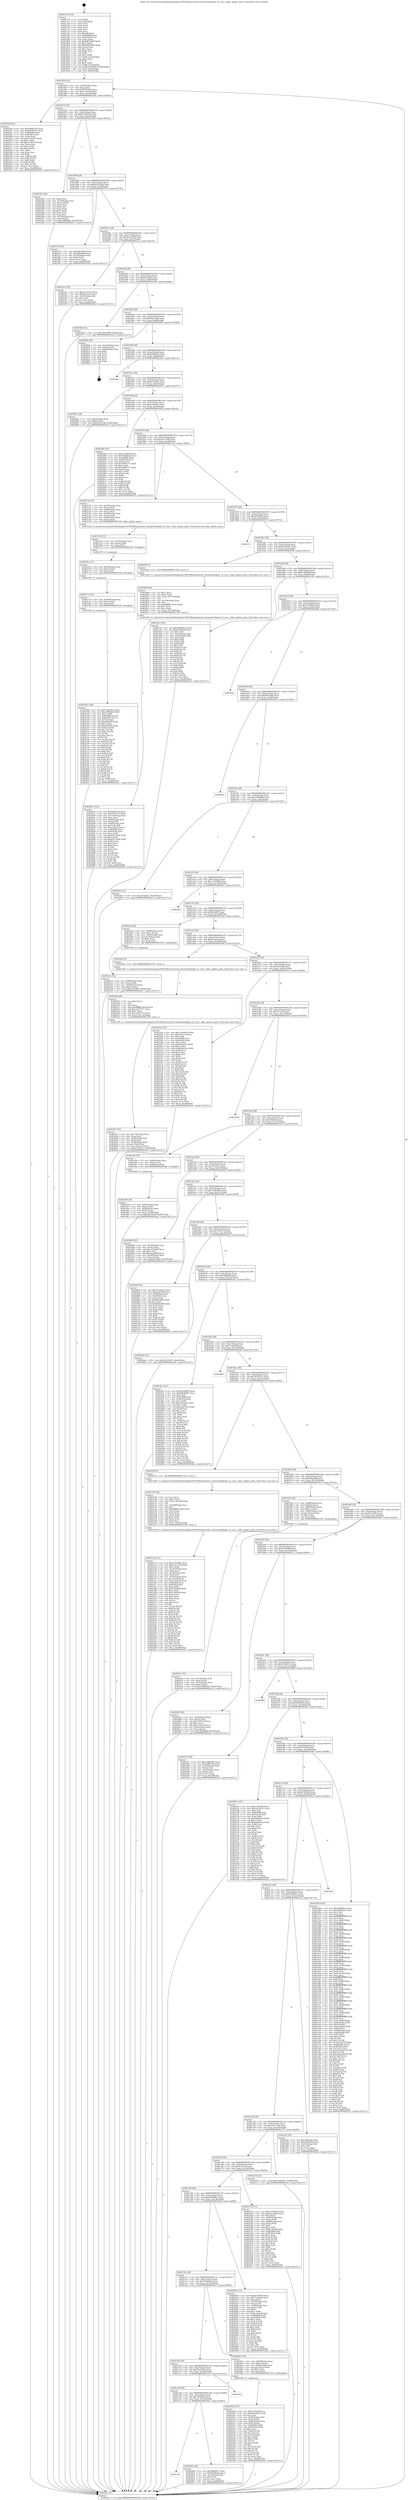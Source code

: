 digraph "0x4017e0" {
  label = "0x4017e0 (/mnt/c/Users/mathe/Desktop/tcc/POCII/binaries/extr_linuxnetbridgebr_nf_core.c_fake_update_pmtu_Final-ollvm.out::main(0))"
  labelloc = "t"
  node[shape=record]

  Entry [label="",width=0.3,height=0.3,shape=circle,fillcolor=black,style=filled]
  "0x401854" [label="{
     0x401854 [32]\l
     | [instrs]\l
     &nbsp;&nbsp;0x401854 \<+6\>: mov -0xa8(%rbp),%eax\l
     &nbsp;&nbsp;0x40185a \<+2\>: mov %eax,%ecx\l
     &nbsp;&nbsp;0x40185c \<+6\>: sub $0x83f85346,%ecx\l
     &nbsp;&nbsp;0x401862 \<+6\>: mov %eax,-0xbc(%rbp)\l
     &nbsp;&nbsp;0x401868 \<+6\>: mov %ecx,-0xc0(%rbp)\l
     &nbsp;&nbsp;0x40186e \<+6\>: je 00000000004025a0 \<main+0xdc0\>\l
  }"]
  "0x4025a0" [label="{
     0x4025a0 [91]\l
     | [instrs]\l
     &nbsp;&nbsp;0x4025a0 \<+5\>: mov $0x9a68cb19,%eax\l
     &nbsp;&nbsp;0x4025a5 \<+5\>: mov $0xb6783201,%ecx\l
     &nbsp;&nbsp;0x4025aa \<+7\>: mov 0x405068,%edx\l
     &nbsp;&nbsp;0x4025b1 \<+7\>: mov 0x405054,%esi\l
     &nbsp;&nbsp;0x4025b8 \<+2\>: mov %edx,%edi\l
     &nbsp;&nbsp;0x4025ba \<+6\>: sub $0xa754ef10,%edi\l
     &nbsp;&nbsp;0x4025c0 \<+3\>: sub $0x1,%edi\l
     &nbsp;&nbsp;0x4025c3 \<+6\>: add $0xa754ef10,%edi\l
     &nbsp;&nbsp;0x4025c9 \<+3\>: imul %edi,%edx\l
     &nbsp;&nbsp;0x4025cc \<+3\>: and $0x1,%edx\l
     &nbsp;&nbsp;0x4025cf \<+3\>: cmp $0x0,%edx\l
     &nbsp;&nbsp;0x4025d2 \<+4\>: sete %r8b\l
     &nbsp;&nbsp;0x4025d6 \<+3\>: cmp $0xa,%esi\l
     &nbsp;&nbsp;0x4025d9 \<+4\>: setl %r9b\l
     &nbsp;&nbsp;0x4025dd \<+3\>: mov %r8b,%r10b\l
     &nbsp;&nbsp;0x4025e0 \<+3\>: and %r9b,%r10b\l
     &nbsp;&nbsp;0x4025e3 \<+3\>: xor %r9b,%r8b\l
     &nbsp;&nbsp;0x4025e6 \<+3\>: or %r8b,%r10b\l
     &nbsp;&nbsp;0x4025e9 \<+4\>: test $0x1,%r10b\l
     &nbsp;&nbsp;0x4025ed \<+3\>: cmovne %ecx,%eax\l
     &nbsp;&nbsp;0x4025f0 \<+6\>: mov %eax,-0xa8(%rbp)\l
     &nbsp;&nbsp;0x4025f6 \<+5\>: jmp 0000000000402a5c \<main+0x127c\>\l
  }"]
  "0x401874" [label="{
     0x401874 [28]\l
     | [instrs]\l
     &nbsp;&nbsp;0x401874 \<+5\>: jmp 0000000000401879 \<main+0x99\>\l
     &nbsp;&nbsp;0x401879 \<+6\>: mov -0xbc(%rbp),%eax\l
     &nbsp;&nbsp;0x40187f \<+5\>: sub $0x87ad4524,%eax\l
     &nbsp;&nbsp;0x401884 \<+6\>: mov %eax,-0xc4(%rbp)\l
     &nbsp;&nbsp;0x40188a \<+6\>: je 0000000000402283 \<main+0xaa3\>\l
  }"]
  Exit [label="",width=0.3,height=0.3,shape=circle,fillcolor=black,style=filled,peripheries=2]
  "0x402283" [label="{
     0x402283 [42]\l
     | [instrs]\l
     &nbsp;&nbsp;0x402283 \<+2\>: xor %eax,%eax\l
     &nbsp;&nbsp;0x402285 \<+4\>: mov -0x70(%rbp),%rcx\l
     &nbsp;&nbsp;0x402289 \<+2\>: mov (%rcx),%edx\l
     &nbsp;&nbsp;0x40228b \<+2\>: mov %eax,%esi\l
     &nbsp;&nbsp;0x40228d \<+2\>: sub %edx,%esi\l
     &nbsp;&nbsp;0x40228f \<+2\>: mov %eax,%edx\l
     &nbsp;&nbsp;0x402291 \<+3\>: sub $0x1,%edx\l
     &nbsp;&nbsp;0x402294 \<+2\>: add %edx,%esi\l
     &nbsp;&nbsp;0x402296 \<+2\>: sub %esi,%eax\l
     &nbsp;&nbsp;0x402298 \<+4\>: mov -0x70(%rbp),%rcx\l
     &nbsp;&nbsp;0x40229c \<+2\>: mov %eax,(%rcx)\l
     &nbsp;&nbsp;0x40229e \<+10\>: movl $0x19f86a8d,-0xa8(%rbp)\l
     &nbsp;&nbsp;0x4022a8 \<+5\>: jmp 0000000000402a5c \<main+0x127c\>\l
  }"]
  "0x401890" [label="{
     0x401890 [28]\l
     | [instrs]\l
     &nbsp;&nbsp;0x401890 \<+5\>: jmp 0000000000401895 \<main+0xb5\>\l
     &nbsp;&nbsp;0x401895 \<+6\>: mov -0xbc(%rbp),%eax\l
     &nbsp;&nbsp;0x40189b \<+5\>: sub $0x8d5105e0,%eax\l
     &nbsp;&nbsp;0x4018a0 \<+6\>: mov %eax,-0xc8(%rbp)\l
     &nbsp;&nbsp;0x4018a6 \<+6\>: je 0000000000401f74 \<main+0x794\>\l
  }"]
  "0x40278a" [label="{
     0x40278a [149]\l
     | [instrs]\l
     &nbsp;&nbsp;0x40278a \<+5\>: mov $0x7da1b9c3,%ecx\l
     &nbsp;&nbsp;0x40278f \<+6\>: mov $0xe3f0b69d,%r8d\l
     &nbsp;&nbsp;0x402795 \<+3\>: mov $0x1,%r9b\l
     &nbsp;&nbsp;0x402798 \<+8\>: mov 0x405068,%r10d\l
     &nbsp;&nbsp;0x4027a0 \<+8\>: mov 0x405054,%r11d\l
     &nbsp;&nbsp;0x4027a8 \<+3\>: mov %r10d,%ebx\l
     &nbsp;&nbsp;0x4027ab \<+6\>: sub $0xd4fc838,%ebx\l
     &nbsp;&nbsp;0x4027b1 \<+3\>: sub $0x1,%ebx\l
     &nbsp;&nbsp;0x4027b4 \<+6\>: add $0xd4fc838,%ebx\l
     &nbsp;&nbsp;0x4027ba \<+4\>: imul %ebx,%r10d\l
     &nbsp;&nbsp;0x4027be \<+4\>: and $0x1,%r10d\l
     &nbsp;&nbsp;0x4027c2 \<+4\>: cmp $0x0,%r10d\l
     &nbsp;&nbsp;0x4027c6 \<+4\>: sete %r14b\l
     &nbsp;&nbsp;0x4027ca \<+4\>: cmp $0xa,%r11d\l
     &nbsp;&nbsp;0x4027ce \<+4\>: setl %r15b\l
     &nbsp;&nbsp;0x4027d2 \<+3\>: mov %r14b,%r12b\l
     &nbsp;&nbsp;0x4027d5 \<+4\>: xor $0xff,%r12b\l
     &nbsp;&nbsp;0x4027d9 \<+3\>: mov %r15b,%r13b\l
     &nbsp;&nbsp;0x4027dc \<+4\>: xor $0xff,%r13b\l
     &nbsp;&nbsp;0x4027e0 \<+4\>: xor $0x0,%r9b\l
     &nbsp;&nbsp;0x4027e4 \<+3\>: mov %r12b,%al\l
     &nbsp;&nbsp;0x4027e7 \<+2\>: and $0x0,%al\l
     &nbsp;&nbsp;0x4027e9 \<+3\>: and %r9b,%r14b\l
     &nbsp;&nbsp;0x4027ec \<+3\>: mov %r13b,%dl\l
     &nbsp;&nbsp;0x4027ef \<+3\>: and $0x0,%dl\l
     &nbsp;&nbsp;0x4027f2 \<+3\>: and %r9b,%r15b\l
     &nbsp;&nbsp;0x4027f5 \<+3\>: or %r14b,%al\l
     &nbsp;&nbsp;0x4027f8 \<+3\>: or %r15b,%dl\l
     &nbsp;&nbsp;0x4027fb \<+2\>: xor %dl,%al\l
     &nbsp;&nbsp;0x4027fd \<+3\>: or %r13b,%r12b\l
     &nbsp;&nbsp;0x402800 \<+4\>: xor $0xff,%r12b\l
     &nbsp;&nbsp;0x402804 \<+4\>: or $0x0,%r9b\l
     &nbsp;&nbsp;0x402808 \<+3\>: and %r9b,%r12b\l
     &nbsp;&nbsp;0x40280b \<+3\>: or %r12b,%al\l
     &nbsp;&nbsp;0x40280e \<+2\>: test $0x1,%al\l
     &nbsp;&nbsp;0x402810 \<+4\>: cmovne %r8d,%ecx\l
     &nbsp;&nbsp;0x402814 \<+6\>: mov %ecx,-0xa8(%rbp)\l
     &nbsp;&nbsp;0x40281a \<+5\>: jmp 0000000000402a5c \<main+0x127c\>\l
  }"]
  "0x401f74" [label="{
     0x401f74 [30]\l
     | [instrs]\l
     &nbsp;&nbsp;0x401f74 \<+5\>: mov $0xdf4e5046,%eax\l
     &nbsp;&nbsp;0x401f79 \<+5\>: mov $0x2f0bab98,%ecx\l
     &nbsp;&nbsp;0x401f7e \<+3\>: mov -0x30(%rbp),%edx\l
     &nbsp;&nbsp;0x401f81 \<+3\>: cmp $0x0,%edx\l
     &nbsp;&nbsp;0x401f84 \<+3\>: cmove %ecx,%eax\l
     &nbsp;&nbsp;0x401f87 \<+6\>: mov %eax,-0xa8(%rbp)\l
     &nbsp;&nbsp;0x401f8d \<+5\>: jmp 0000000000402a5c \<main+0x127c\>\l
  }"]
  "0x4018ac" [label="{
     0x4018ac [28]\l
     | [instrs]\l
     &nbsp;&nbsp;0x4018ac \<+5\>: jmp 00000000004018b1 \<main+0xd1\>\l
     &nbsp;&nbsp;0x4018b1 \<+6\>: mov -0xbc(%rbp),%eax\l
     &nbsp;&nbsp;0x4018b7 \<+5\>: sub $0x8eeee649,%eax\l
     &nbsp;&nbsp;0x4018bc \<+6\>: mov %eax,-0xcc(%rbp)\l
     &nbsp;&nbsp;0x4018c2 \<+6\>: je 00000000004023ec \<main+0xc0c\>\l
  }"]
  "0x40277b" [label="{
     0x40277b [15]\l
     | [instrs]\l
     &nbsp;&nbsp;0x40277b \<+4\>: mov -0x48(%rbp),%rax\l
     &nbsp;&nbsp;0x40277f \<+3\>: mov (%rax),%rax\l
     &nbsp;&nbsp;0x402782 \<+3\>: mov %rax,%rdi\l
     &nbsp;&nbsp;0x402785 \<+5\>: call 0000000000401030 \<free@plt\>\l
     | [calls]\l
     &nbsp;&nbsp;0x401030 \{1\} (unknown)\l
  }"]
  "0x4023ec" [label="{
     0x4023ec [30]\l
     | [instrs]\l
     &nbsp;&nbsp;0x4023ec \<+5\>: mov $0xac16e3ee,%eax\l
     &nbsp;&nbsp;0x4023f1 \<+5\>: mov $0xf5eaaacd,%ecx\l
     &nbsp;&nbsp;0x4023f6 \<+3\>: mov -0x29(%rbp),%dl\l
     &nbsp;&nbsp;0x4023f9 \<+3\>: test $0x1,%dl\l
     &nbsp;&nbsp;0x4023fc \<+3\>: cmovne %ecx,%eax\l
     &nbsp;&nbsp;0x4023ff \<+6\>: mov %eax,-0xa8(%rbp)\l
     &nbsp;&nbsp;0x402405 \<+5\>: jmp 0000000000402a5c \<main+0x127c\>\l
  }"]
  "0x4018c8" [label="{
     0x4018c8 [28]\l
     | [instrs]\l
     &nbsp;&nbsp;0x4018c8 \<+5\>: jmp 00000000004018cd \<main+0xed\>\l
     &nbsp;&nbsp;0x4018cd \<+6\>: mov -0xbc(%rbp),%eax\l
     &nbsp;&nbsp;0x4018d3 \<+5\>: sub $0x90e3def3,%eax\l
     &nbsp;&nbsp;0x4018d8 \<+6\>: mov %eax,-0xd0(%rbp)\l
     &nbsp;&nbsp;0x4018de \<+6\>: je 000000000040256d \<main+0xd8d\>\l
  }"]
  "0x40276c" [label="{
     0x40276c [15]\l
     | [instrs]\l
     &nbsp;&nbsp;0x40276c \<+4\>: mov -0x60(%rbp),%rax\l
     &nbsp;&nbsp;0x402770 \<+3\>: mov (%rax),%rax\l
     &nbsp;&nbsp;0x402773 \<+3\>: mov %rax,%rdi\l
     &nbsp;&nbsp;0x402776 \<+5\>: call 0000000000401030 \<free@plt\>\l
     | [calls]\l
     &nbsp;&nbsp;0x401030 \{1\} (unknown)\l
  }"]
  "0x40256d" [label="{
     0x40256d [15]\l
     | [instrs]\l
     &nbsp;&nbsp;0x40256d \<+10\>: movl $0x3822090f,-0xa8(%rbp)\l
     &nbsp;&nbsp;0x402577 \<+5\>: jmp 0000000000402a5c \<main+0x127c\>\l
  }"]
  "0x4018e4" [label="{
     0x4018e4 [28]\l
     | [instrs]\l
     &nbsp;&nbsp;0x4018e4 \<+5\>: jmp 00000000004018e9 \<main+0x109\>\l
     &nbsp;&nbsp;0x4018e9 \<+6\>: mov -0xbc(%rbp),%eax\l
     &nbsp;&nbsp;0x4018ef \<+5\>: sub $0x926e1e48,%eax\l
     &nbsp;&nbsp;0x4018f4 \<+6\>: mov %eax,-0xd4(%rbp)\l
     &nbsp;&nbsp;0x4018fa \<+6\>: je 000000000040286d \<main+0x108d\>\l
  }"]
  "0x40275d" [label="{
     0x40275d [15]\l
     | [instrs]\l
     &nbsp;&nbsp;0x40275d \<+4\>: mov -0x78(%rbp),%rax\l
     &nbsp;&nbsp;0x402761 \<+3\>: mov (%rax),%rax\l
     &nbsp;&nbsp;0x402764 \<+3\>: mov %rax,%rdi\l
     &nbsp;&nbsp;0x402767 \<+5\>: call 0000000000401030 \<free@plt\>\l
     | [calls]\l
     &nbsp;&nbsp;0x401030 \{1\} (unknown)\l
  }"]
  "0x40286d" [label="{
     0x40286d [24]\l
     | [instrs]\l
     &nbsp;&nbsp;0x40286d \<+7\>: mov -0xa0(%rbp),%rax\l
     &nbsp;&nbsp;0x402874 \<+2\>: mov (%rax),%eax\l
     &nbsp;&nbsp;0x402876 \<+4\>: lea -0x28(%rbp),%rsp\l
     &nbsp;&nbsp;0x40287a \<+1\>: pop %rbx\l
     &nbsp;&nbsp;0x40287b \<+2\>: pop %r12\l
     &nbsp;&nbsp;0x40287d \<+2\>: pop %r13\l
     &nbsp;&nbsp;0x40287f \<+2\>: pop %r14\l
     &nbsp;&nbsp;0x402881 \<+2\>: pop %r15\l
     &nbsp;&nbsp;0x402883 \<+1\>: pop %rbp\l
     &nbsp;&nbsp;0x402884 \<+1\>: ret\l
  }"]
  "0x401900" [label="{
     0x401900 [28]\l
     | [instrs]\l
     &nbsp;&nbsp;0x401900 \<+5\>: jmp 0000000000401905 \<main+0x125\>\l
     &nbsp;&nbsp;0x401905 \<+6\>: mov -0xbc(%rbp),%eax\l
     &nbsp;&nbsp;0x40190b \<+5\>: sub $0x9a68cb19,%eax\l
     &nbsp;&nbsp;0x401910 \<+6\>: mov %eax,-0xd8(%rbp)\l
     &nbsp;&nbsp;0x401916 \<+6\>: je 00000000004029ac \<main+0x11cc\>\l
  }"]
  "0x40262c" [label="{
     0x40262c [122]\l
     | [instrs]\l
     &nbsp;&nbsp;0x40262c \<+5\>: mov $0x9a68cb19,%ecx\l
     &nbsp;&nbsp;0x402631 \<+5\>: mov $0x1563cc7f,%edx\l
     &nbsp;&nbsp;0x402636 \<+6\>: mov -0x178(%rbp),%esi\l
     &nbsp;&nbsp;0x40263c \<+3\>: imul %eax,%esi\l
     &nbsp;&nbsp;0x40263f \<+4\>: mov -0x48(%rbp),%rdi\l
     &nbsp;&nbsp;0x402643 \<+3\>: mov (%rdi),%rdi\l
     &nbsp;&nbsp;0x402646 \<+4\>: mov -0x40(%rbp),%r8\l
     &nbsp;&nbsp;0x40264a \<+3\>: movslq (%r8),%r8\l
     &nbsp;&nbsp;0x40264d \<+4\>: mov %esi,(%rdi,%r8,4)\l
     &nbsp;&nbsp;0x402651 \<+7\>: mov 0x405068,%eax\l
     &nbsp;&nbsp;0x402658 \<+7\>: mov 0x405054,%esi\l
     &nbsp;&nbsp;0x40265f \<+3\>: mov %eax,%r9d\l
     &nbsp;&nbsp;0x402662 \<+7\>: add $0xd5b116d4,%r9d\l
     &nbsp;&nbsp;0x402669 \<+4\>: sub $0x1,%r9d\l
     &nbsp;&nbsp;0x40266d \<+7\>: sub $0xd5b116d4,%r9d\l
     &nbsp;&nbsp;0x402674 \<+4\>: imul %r9d,%eax\l
     &nbsp;&nbsp;0x402678 \<+3\>: and $0x1,%eax\l
     &nbsp;&nbsp;0x40267b \<+3\>: cmp $0x0,%eax\l
     &nbsp;&nbsp;0x40267e \<+4\>: sete %r10b\l
     &nbsp;&nbsp;0x402682 \<+3\>: cmp $0xa,%esi\l
     &nbsp;&nbsp;0x402685 \<+4\>: setl %r11b\l
     &nbsp;&nbsp;0x402689 \<+3\>: mov %r10b,%bl\l
     &nbsp;&nbsp;0x40268c \<+3\>: and %r11b,%bl\l
     &nbsp;&nbsp;0x40268f \<+3\>: xor %r11b,%r10b\l
     &nbsp;&nbsp;0x402692 \<+3\>: or %r10b,%bl\l
     &nbsp;&nbsp;0x402695 \<+3\>: test $0x1,%bl\l
     &nbsp;&nbsp;0x402698 \<+3\>: cmovne %edx,%ecx\l
     &nbsp;&nbsp;0x40269b \<+6\>: mov %ecx,-0xa8(%rbp)\l
     &nbsp;&nbsp;0x4026a1 \<+5\>: jmp 0000000000402a5c \<main+0x127c\>\l
  }"]
  "0x4029ac" [label="{
     0x4029ac\l
  }", style=dashed]
  "0x40191c" [label="{
     0x40191c [28]\l
     | [instrs]\l
     &nbsp;&nbsp;0x40191c \<+5\>: jmp 0000000000401921 \<main+0x141\>\l
     &nbsp;&nbsp;0x401921 \<+6\>: mov -0xbc(%rbp),%eax\l
     &nbsp;&nbsp;0x401927 \<+5\>: sub $0xa07a0da7,%eax\l
     &nbsp;&nbsp;0x40192c \<+6\>: mov %eax,-0xdc(%rbp)\l
     &nbsp;&nbsp;0x401932 \<+6\>: je 0000000000402851 \<main+0x1071\>\l
  }"]
  "0x402600" [label="{
     0x402600 [44]\l
     | [instrs]\l
     &nbsp;&nbsp;0x402600 \<+2\>: xor %ecx,%ecx\l
     &nbsp;&nbsp;0x402602 \<+5\>: mov $0x2,%edx\l
     &nbsp;&nbsp;0x402607 \<+6\>: mov %edx,-0x174(%rbp)\l
     &nbsp;&nbsp;0x40260d \<+1\>: cltd\l
     &nbsp;&nbsp;0x40260e \<+6\>: mov -0x174(%rbp),%esi\l
     &nbsp;&nbsp;0x402614 \<+2\>: idiv %esi\l
     &nbsp;&nbsp;0x402616 \<+6\>: imul $0xfffffffe,%edx,%edx\l
     &nbsp;&nbsp;0x40261c \<+3\>: sub $0x1,%ecx\l
     &nbsp;&nbsp;0x40261f \<+2\>: sub %ecx,%edx\l
     &nbsp;&nbsp;0x402621 \<+6\>: mov %edx,-0x178(%rbp)\l
     &nbsp;&nbsp;0x402627 \<+5\>: call 0000000000401160 \<next_i\>\l
     | [calls]\l
     &nbsp;&nbsp;0x401160 \{1\} (/mnt/c/Users/mathe/Desktop/tcc/POCII/binaries/extr_linuxnetbridgebr_nf_core.c_fake_update_pmtu_Final-ollvm.out::next_i)\l
  }"]
  "0x402851" [label="{
     0x402851 [28]\l
     | [instrs]\l
     &nbsp;&nbsp;0x402851 \<+7\>: mov -0xa0(%rbp),%rax\l
     &nbsp;&nbsp;0x402858 \<+6\>: movl $0x0,(%rax)\l
     &nbsp;&nbsp;0x40285e \<+10\>: movl $0x926e1e48,-0xa8(%rbp)\l
     &nbsp;&nbsp;0x402868 \<+5\>: jmp 0000000000402a5c \<main+0x127c\>\l
  }"]
  "0x401938" [label="{
     0x401938 [28]\l
     | [instrs]\l
     &nbsp;&nbsp;0x401938 \<+5\>: jmp 000000000040193d \<main+0x15d\>\l
     &nbsp;&nbsp;0x40193d \<+6\>: mov -0xbc(%rbp),%eax\l
     &nbsp;&nbsp;0x401943 \<+5\>: sub $0xac16e3ee,%eax\l
     &nbsp;&nbsp;0x401948 \<+6\>: mov %eax,-0xe0(%rbp)\l
     &nbsp;&nbsp;0x40194e \<+6\>: je 000000000040248a \<main+0xcaa\>\l
  }"]
  "0x402502" [label="{
     0x402502 [107]\l
     | [instrs]\l
     &nbsp;&nbsp;0x402502 \<+5\>: mov $0x1c544cff,%ecx\l
     &nbsp;&nbsp;0x402507 \<+5\>: mov $0x90e3def3,%edx\l
     &nbsp;&nbsp;0x40250c \<+2\>: xor %esi,%esi\l
     &nbsp;&nbsp;0x40250e \<+4\>: mov -0x48(%rbp),%rdi\l
     &nbsp;&nbsp;0x402512 \<+3\>: mov %rax,(%rdi)\l
     &nbsp;&nbsp;0x402515 \<+4\>: mov -0x40(%rbp),%rax\l
     &nbsp;&nbsp;0x402519 \<+6\>: movl $0x0,(%rax)\l
     &nbsp;&nbsp;0x40251f \<+8\>: mov 0x405068,%r8d\l
     &nbsp;&nbsp;0x402527 \<+8\>: mov 0x405054,%r9d\l
     &nbsp;&nbsp;0x40252f \<+3\>: sub $0x1,%esi\l
     &nbsp;&nbsp;0x402532 \<+3\>: mov %r8d,%r10d\l
     &nbsp;&nbsp;0x402535 \<+3\>: add %esi,%r10d\l
     &nbsp;&nbsp;0x402538 \<+4\>: imul %r10d,%r8d\l
     &nbsp;&nbsp;0x40253c \<+4\>: and $0x1,%r8d\l
     &nbsp;&nbsp;0x402540 \<+4\>: cmp $0x0,%r8d\l
     &nbsp;&nbsp;0x402544 \<+4\>: sete %r11b\l
     &nbsp;&nbsp;0x402548 \<+4\>: cmp $0xa,%r9d\l
     &nbsp;&nbsp;0x40254c \<+3\>: setl %bl\l
     &nbsp;&nbsp;0x40254f \<+3\>: mov %r11b,%r14b\l
     &nbsp;&nbsp;0x402552 \<+3\>: and %bl,%r14b\l
     &nbsp;&nbsp;0x402555 \<+3\>: xor %bl,%r11b\l
     &nbsp;&nbsp;0x402558 \<+3\>: or %r11b,%r14b\l
     &nbsp;&nbsp;0x40255b \<+4\>: test $0x1,%r14b\l
     &nbsp;&nbsp;0x40255f \<+3\>: cmovne %edx,%ecx\l
     &nbsp;&nbsp;0x402562 \<+6\>: mov %ecx,-0xa8(%rbp)\l
     &nbsp;&nbsp;0x402568 \<+5\>: jmp 0000000000402a5c \<main+0x127c\>\l
  }"]
  "0x40248a" [label="{
     0x40248a [91]\l
     | [instrs]\l
     &nbsp;&nbsp;0x40248a \<+5\>: mov $0x1c544cff,%eax\l
     &nbsp;&nbsp;0x40248f \<+5\>: mov $0x764d6ebe,%ecx\l
     &nbsp;&nbsp;0x402494 \<+7\>: mov 0x405068,%edx\l
     &nbsp;&nbsp;0x40249b \<+7\>: mov 0x405054,%esi\l
     &nbsp;&nbsp;0x4024a2 \<+2\>: mov %edx,%edi\l
     &nbsp;&nbsp;0x4024a4 \<+6\>: add $0x589f3771,%edi\l
     &nbsp;&nbsp;0x4024aa \<+3\>: sub $0x1,%edi\l
     &nbsp;&nbsp;0x4024ad \<+6\>: sub $0x589f3771,%edi\l
     &nbsp;&nbsp;0x4024b3 \<+3\>: imul %edi,%edx\l
     &nbsp;&nbsp;0x4024b6 \<+3\>: and $0x1,%edx\l
     &nbsp;&nbsp;0x4024b9 \<+3\>: cmp $0x0,%edx\l
     &nbsp;&nbsp;0x4024bc \<+4\>: sete %r8b\l
     &nbsp;&nbsp;0x4024c0 \<+3\>: cmp $0xa,%esi\l
     &nbsp;&nbsp;0x4024c3 \<+4\>: setl %r9b\l
     &nbsp;&nbsp;0x4024c7 \<+3\>: mov %r8b,%r10b\l
     &nbsp;&nbsp;0x4024ca \<+3\>: and %r9b,%r10b\l
     &nbsp;&nbsp;0x4024cd \<+3\>: xor %r9b,%r8b\l
     &nbsp;&nbsp;0x4024d0 \<+3\>: or %r8b,%r10b\l
     &nbsp;&nbsp;0x4024d3 \<+4\>: test $0x1,%r10b\l
     &nbsp;&nbsp;0x4024d7 \<+3\>: cmovne %ecx,%eax\l
     &nbsp;&nbsp;0x4024da \<+6\>: mov %eax,-0xa8(%rbp)\l
     &nbsp;&nbsp;0x4024e0 \<+5\>: jmp 0000000000402a5c \<main+0x127c\>\l
  }"]
  "0x401954" [label="{
     0x401954 [28]\l
     | [instrs]\l
     &nbsp;&nbsp;0x401954 \<+5\>: jmp 0000000000401959 \<main+0x179\>\l
     &nbsp;&nbsp;0x401959 \<+6\>: mov -0xbc(%rbp),%eax\l
     &nbsp;&nbsp;0x40195f \<+5\>: sub $0xac41799f,%eax\l
     &nbsp;&nbsp;0x401964 \<+6\>: mov %eax,-0xe4(%rbp)\l
     &nbsp;&nbsp;0x40196a \<+6\>: je 000000000040273a \<main+0xf5a\>\l
  }"]
  "0x402437" [label="{
     0x402437 [41]\l
     | [instrs]\l
     &nbsp;&nbsp;0x402437 \<+6\>: mov -0x170(%rbp),%ecx\l
     &nbsp;&nbsp;0x40243d \<+3\>: imul %eax,%ecx\l
     &nbsp;&nbsp;0x402440 \<+4\>: mov -0x60(%rbp),%rsi\l
     &nbsp;&nbsp;0x402444 \<+3\>: mov (%rsi),%rsi\l
     &nbsp;&nbsp;0x402447 \<+4\>: mov -0x58(%rbp),%rdi\l
     &nbsp;&nbsp;0x40244b \<+3\>: movslq (%rdi),%rdi\l
     &nbsp;&nbsp;0x40244e \<+3\>: mov %ecx,(%rsi,%rdi,4)\l
     &nbsp;&nbsp;0x402451 \<+10\>: movl $0x7c629c1,-0xa8(%rbp)\l
     &nbsp;&nbsp;0x40245b \<+5\>: jmp 0000000000402a5c \<main+0x127c\>\l
  }"]
  "0x40273a" [label="{
     0x40273a [35]\l
     | [instrs]\l
     &nbsp;&nbsp;0x40273a \<+4\>: mov -0x78(%rbp),%rax\l
     &nbsp;&nbsp;0x40273e \<+3\>: mov (%rax),%rdi\l
     &nbsp;&nbsp;0x402741 \<+4\>: mov -0x60(%rbp),%rax\l
     &nbsp;&nbsp;0x402745 \<+3\>: mov (%rax),%rsi\l
     &nbsp;&nbsp;0x402748 \<+4\>: mov -0x48(%rbp),%rax\l
     &nbsp;&nbsp;0x40274c \<+3\>: mov (%rax),%rdx\l
     &nbsp;&nbsp;0x40274f \<+7\>: mov -0x88(%rbp),%rax\l
     &nbsp;&nbsp;0x402756 \<+2\>: mov (%rax),%ecx\l
     &nbsp;&nbsp;0x402758 \<+5\>: call 00000000004015a0 \<fake_update_pmtu\>\l
     | [calls]\l
     &nbsp;&nbsp;0x4015a0 \{1\} (/mnt/c/Users/mathe/Desktop/tcc/POCII/binaries/extr_linuxnetbridgebr_nf_core.c_fake_update_pmtu_Final-ollvm.out::fake_update_pmtu)\l
  }"]
  "0x401970" [label="{
     0x401970 [28]\l
     | [instrs]\l
     &nbsp;&nbsp;0x401970 \<+5\>: jmp 0000000000401975 \<main+0x195\>\l
     &nbsp;&nbsp;0x401975 \<+6\>: mov -0xbc(%rbp),%eax\l
     &nbsp;&nbsp;0x40197b \<+5\>: sub $0xaf9e4493,%eax\l
     &nbsp;&nbsp;0x401980 \<+6\>: mov %eax,-0xe8(%rbp)\l
     &nbsp;&nbsp;0x401986 \<+6\>: je 0000000000401f1c \<main+0x73c\>\l
  }"]
  "0x40240f" [label="{
     0x40240f [40]\l
     | [instrs]\l
     &nbsp;&nbsp;0x40240f \<+5\>: mov $0x2,%ecx\l
     &nbsp;&nbsp;0x402414 \<+1\>: cltd\l
     &nbsp;&nbsp;0x402415 \<+2\>: idiv %ecx\l
     &nbsp;&nbsp;0x402417 \<+6\>: imul $0xfffffffe,%edx,%ecx\l
     &nbsp;&nbsp;0x40241d \<+6\>: add $0x3ed35711,%ecx\l
     &nbsp;&nbsp;0x402423 \<+3\>: add $0x1,%ecx\l
     &nbsp;&nbsp;0x402426 \<+6\>: sub $0x3ed35711,%ecx\l
     &nbsp;&nbsp;0x40242c \<+6\>: mov %ecx,-0x170(%rbp)\l
     &nbsp;&nbsp;0x402432 \<+5\>: call 0000000000401160 \<next_i\>\l
     | [calls]\l
     &nbsp;&nbsp;0x401160 \{1\} (/mnt/c/Users/mathe/Desktop/tcc/POCII/binaries/extr_linuxnetbridgebr_nf_core.c_fake_update_pmtu_Final-ollvm.out::next_i)\l
  }"]
  "0x401f1c" [label="{
     0x401f1c\l
  }", style=dashed]
  "0x40198c" [label="{
     0x40198c [28]\l
     | [instrs]\l
     &nbsp;&nbsp;0x40198c \<+5\>: jmp 0000000000401991 \<main+0x1b1\>\l
     &nbsp;&nbsp;0x401991 \<+6\>: mov -0xbc(%rbp),%eax\l
     &nbsp;&nbsp;0x401997 \<+5\>: sub $0xb6783201,%eax\l
     &nbsp;&nbsp;0x40199c \<+6\>: mov %eax,-0xec(%rbp)\l
     &nbsp;&nbsp;0x4019a2 \<+6\>: je 00000000004025fb \<main+0xe1b\>\l
  }"]
  "0x4022ca" [label="{
     0x4022ca [32]\l
     | [instrs]\l
     &nbsp;&nbsp;0x4022ca \<+4\>: mov -0x60(%rbp),%rdi\l
     &nbsp;&nbsp;0x4022ce \<+3\>: mov %rax,(%rdi)\l
     &nbsp;&nbsp;0x4022d1 \<+4\>: mov -0x58(%rbp),%rax\l
     &nbsp;&nbsp;0x4022d5 \<+6\>: movl $0x0,(%rax)\l
     &nbsp;&nbsp;0x4022db \<+10\>: movl $0xfacf1068,-0xa8(%rbp)\l
     &nbsp;&nbsp;0x4022e5 \<+5\>: jmp 0000000000402a5c \<main+0x127c\>\l
  }"]
  "0x4025fb" [label="{
     0x4025fb [5]\l
     | [instrs]\l
     &nbsp;&nbsp;0x4025fb \<+5\>: call 0000000000401160 \<next_i\>\l
     | [calls]\l
     &nbsp;&nbsp;0x401160 \{1\} (/mnt/c/Users/mathe/Desktop/tcc/POCII/binaries/extr_linuxnetbridgebr_nf_core.c_fake_update_pmtu_Final-ollvm.out::next_i)\l
  }"]
  "0x4019a8" [label="{
     0x4019a8 [28]\l
     | [instrs]\l
     &nbsp;&nbsp;0x4019a8 \<+5\>: jmp 00000000004019ad \<main+0x1cd\>\l
     &nbsp;&nbsp;0x4019ad \<+6\>: mov -0xbc(%rbp),%eax\l
     &nbsp;&nbsp;0x4019b3 \<+5\>: sub $0xb7a99546,%eax\l
     &nbsp;&nbsp;0x4019b8 \<+6\>: mov %eax,-0xf0(%rbp)\l
     &nbsp;&nbsp;0x4019be \<+6\>: je 0000000000401cfa \<main+0x51a\>\l
  }"]
  "0x4021c8" [label="{
     0x4021c8 [172]\l
     | [instrs]\l
     &nbsp;&nbsp;0x4021c8 \<+5\>: mov $0xec76309b,%ecx\l
     &nbsp;&nbsp;0x4021cd \<+5\>: mov $0x5341134d,%edx\l
     &nbsp;&nbsp;0x4021d2 \<+3\>: mov $0x1,%r8b\l
     &nbsp;&nbsp;0x4021d5 \<+6\>: mov -0x16c(%rbp),%esi\l
     &nbsp;&nbsp;0x4021db \<+3\>: imul %eax,%esi\l
     &nbsp;&nbsp;0x4021de \<+4\>: mov -0x78(%rbp),%r9\l
     &nbsp;&nbsp;0x4021e2 \<+3\>: mov (%r9),%r9\l
     &nbsp;&nbsp;0x4021e5 \<+4\>: mov -0x70(%rbp),%r10\l
     &nbsp;&nbsp;0x4021e9 \<+3\>: movslq (%r10),%r10\l
     &nbsp;&nbsp;0x4021ec \<+4\>: mov %esi,(%r9,%r10,4)\l
     &nbsp;&nbsp;0x4021f0 \<+7\>: mov 0x405068,%eax\l
     &nbsp;&nbsp;0x4021f7 \<+7\>: mov 0x405054,%esi\l
     &nbsp;&nbsp;0x4021fe \<+2\>: mov %eax,%edi\l
     &nbsp;&nbsp;0x402200 \<+6\>: add $0xf7c0b598,%edi\l
     &nbsp;&nbsp;0x402206 \<+3\>: sub $0x1,%edi\l
     &nbsp;&nbsp;0x402209 \<+6\>: sub $0xf7c0b598,%edi\l
     &nbsp;&nbsp;0x40220f \<+3\>: imul %edi,%eax\l
     &nbsp;&nbsp;0x402212 \<+3\>: and $0x1,%eax\l
     &nbsp;&nbsp;0x402215 \<+3\>: cmp $0x0,%eax\l
     &nbsp;&nbsp;0x402218 \<+4\>: sete %r11b\l
     &nbsp;&nbsp;0x40221c \<+3\>: cmp $0xa,%esi\l
     &nbsp;&nbsp;0x40221f \<+3\>: setl %bl\l
     &nbsp;&nbsp;0x402222 \<+3\>: mov %r11b,%r14b\l
     &nbsp;&nbsp;0x402225 \<+4\>: xor $0xff,%r14b\l
     &nbsp;&nbsp;0x402229 \<+3\>: mov %bl,%r15b\l
     &nbsp;&nbsp;0x40222c \<+4\>: xor $0xff,%r15b\l
     &nbsp;&nbsp;0x402230 \<+4\>: xor $0x0,%r8b\l
     &nbsp;&nbsp;0x402234 \<+3\>: mov %r14b,%r12b\l
     &nbsp;&nbsp;0x402237 \<+4\>: and $0x0,%r12b\l
     &nbsp;&nbsp;0x40223b \<+3\>: and %r8b,%r11b\l
     &nbsp;&nbsp;0x40223e \<+3\>: mov %r15b,%r13b\l
     &nbsp;&nbsp;0x402241 \<+4\>: and $0x0,%r13b\l
     &nbsp;&nbsp;0x402245 \<+3\>: and %r8b,%bl\l
     &nbsp;&nbsp;0x402248 \<+3\>: or %r11b,%r12b\l
     &nbsp;&nbsp;0x40224b \<+3\>: or %bl,%r13b\l
     &nbsp;&nbsp;0x40224e \<+3\>: xor %r13b,%r12b\l
     &nbsp;&nbsp;0x402251 \<+3\>: or %r15b,%r14b\l
     &nbsp;&nbsp;0x402254 \<+4\>: xor $0xff,%r14b\l
     &nbsp;&nbsp;0x402258 \<+4\>: or $0x0,%r8b\l
     &nbsp;&nbsp;0x40225c \<+3\>: and %r8b,%r14b\l
     &nbsp;&nbsp;0x40225f \<+3\>: or %r14b,%r12b\l
     &nbsp;&nbsp;0x402262 \<+4\>: test $0x1,%r12b\l
     &nbsp;&nbsp;0x402266 \<+3\>: cmovne %edx,%ecx\l
     &nbsp;&nbsp;0x402269 \<+6\>: mov %ecx,-0xa8(%rbp)\l
     &nbsp;&nbsp;0x40226f \<+5\>: jmp 0000000000402a5c \<main+0x127c\>\l
  }"]
  "0x401cfa" [label="{
     0x401cfa [106]\l
     | [instrs]\l
     &nbsp;&nbsp;0x401cfa \<+5\>: mov $0x3b9620c3,%eax\l
     &nbsp;&nbsp;0x401cff \<+5\>: mov $0x41670b5f,%ecx\l
     &nbsp;&nbsp;0x401d04 \<+2\>: mov $0x1,%dl\l
     &nbsp;&nbsp;0x401d06 \<+7\>: mov -0xa2(%rbp),%sil\l
     &nbsp;&nbsp;0x401d0d \<+7\>: mov -0xa1(%rbp),%dil\l
     &nbsp;&nbsp;0x401d14 \<+3\>: mov %sil,%r8b\l
     &nbsp;&nbsp;0x401d17 \<+4\>: xor $0xff,%r8b\l
     &nbsp;&nbsp;0x401d1b \<+3\>: mov %dil,%r9b\l
     &nbsp;&nbsp;0x401d1e \<+4\>: xor $0xff,%r9b\l
     &nbsp;&nbsp;0x401d22 \<+3\>: xor $0x1,%dl\l
     &nbsp;&nbsp;0x401d25 \<+3\>: mov %r8b,%r10b\l
     &nbsp;&nbsp;0x401d28 \<+4\>: and $0xff,%r10b\l
     &nbsp;&nbsp;0x401d2c \<+3\>: and %dl,%sil\l
     &nbsp;&nbsp;0x401d2f \<+3\>: mov %r9b,%r11b\l
     &nbsp;&nbsp;0x401d32 \<+4\>: and $0xff,%r11b\l
     &nbsp;&nbsp;0x401d36 \<+3\>: and %dl,%dil\l
     &nbsp;&nbsp;0x401d39 \<+3\>: or %sil,%r10b\l
     &nbsp;&nbsp;0x401d3c \<+3\>: or %dil,%r11b\l
     &nbsp;&nbsp;0x401d3f \<+3\>: xor %r11b,%r10b\l
     &nbsp;&nbsp;0x401d42 \<+3\>: or %r9b,%r8b\l
     &nbsp;&nbsp;0x401d45 \<+4\>: xor $0xff,%r8b\l
     &nbsp;&nbsp;0x401d49 \<+3\>: or $0x1,%dl\l
     &nbsp;&nbsp;0x401d4c \<+3\>: and %dl,%r8b\l
     &nbsp;&nbsp;0x401d4f \<+3\>: or %r8b,%r10b\l
     &nbsp;&nbsp;0x401d52 \<+4\>: test $0x1,%r10b\l
     &nbsp;&nbsp;0x401d56 \<+3\>: cmovne %ecx,%eax\l
     &nbsp;&nbsp;0x401d59 \<+6\>: mov %eax,-0xa8(%rbp)\l
     &nbsp;&nbsp;0x401d5f \<+5\>: jmp 0000000000402a5c \<main+0x127c\>\l
  }"]
  "0x4019c4" [label="{
     0x4019c4 [28]\l
     | [instrs]\l
     &nbsp;&nbsp;0x4019c4 \<+5\>: jmp 00000000004019c9 \<main+0x1e9\>\l
     &nbsp;&nbsp;0x4019c9 \<+6\>: mov -0xbc(%rbp),%eax\l
     &nbsp;&nbsp;0x4019cf \<+5\>: sub $0xc14b0818,%eax\l
     &nbsp;&nbsp;0x4019d4 \<+6\>: mov %eax,-0xf4(%rbp)\l
     &nbsp;&nbsp;0x4019da \<+6\>: je 000000000040294a \<main+0x116a\>\l
  }"]
  "0x402a5c" [label="{
     0x402a5c [5]\l
     | [instrs]\l
     &nbsp;&nbsp;0x402a5c \<+5\>: jmp 0000000000401854 \<main+0x74\>\l
  }"]
  "0x4017e0" [label="{
     0x4017e0 [116]\l
     | [instrs]\l
     &nbsp;&nbsp;0x4017e0 \<+1\>: push %rbp\l
     &nbsp;&nbsp;0x4017e1 \<+3\>: mov %rsp,%rbp\l
     &nbsp;&nbsp;0x4017e4 \<+2\>: push %r15\l
     &nbsp;&nbsp;0x4017e6 \<+2\>: push %r14\l
     &nbsp;&nbsp;0x4017e8 \<+2\>: push %r13\l
     &nbsp;&nbsp;0x4017ea \<+2\>: push %r12\l
     &nbsp;&nbsp;0x4017ec \<+1\>: push %rbx\l
     &nbsp;&nbsp;0x4017ed \<+7\>: sub $0x188,%rsp\l
     &nbsp;&nbsp;0x4017f4 \<+7\>: mov 0x405068,%eax\l
     &nbsp;&nbsp;0x4017fb \<+7\>: mov 0x405054,%ecx\l
     &nbsp;&nbsp;0x401802 \<+2\>: mov %eax,%edx\l
     &nbsp;&nbsp;0x401804 \<+6\>: sub $0xd9853db0,%edx\l
     &nbsp;&nbsp;0x40180a \<+3\>: sub $0x1,%edx\l
     &nbsp;&nbsp;0x40180d \<+6\>: add $0xd9853db0,%edx\l
     &nbsp;&nbsp;0x401813 \<+3\>: imul %edx,%eax\l
     &nbsp;&nbsp;0x401816 \<+3\>: and $0x1,%eax\l
     &nbsp;&nbsp;0x401819 \<+3\>: cmp $0x0,%eax\l
     &nbsp;&nbsp;0x40181c \<+4\>: sete %r8b\l
     &nbsp;&nbsp;0x401820 \<+4\>: and $0x1,%r8b\l
     &nbsp;&nbsp;0x401824 \<+7\>: mov %r8b,-0xa2(%rbp)\l
     &nbsp;&nbsp;0x40182b \<+3\>: cmp $0xa,%ecx\l
     &nbsp;&nbsp;0x40182e \<+4\>: setl %r8b\l
     &nbsp;&nbsp;0x401832 \<+4\>: and $0x1,%r8b\l
     &nbsp;&nbsp;0x401836 \<+7\>: mov %r8b,-0xa1(%rbp)\l
     &nbsp;&nbsp;0x40183d \<+10\>: movl $0xb7a99546,-0xa8(%rbp)\l
     &nbsp;&nbsp;0x401847 \<+6\>: mov %edi,-0xac(%rbp)\l
     &nbsp;&nbsp;0x40184d \<+7\>: mov %rsi,-0xb8(%rbp)\l
  }"]
  "0x402194" [label="{
     0x402194 [52]\l
     | [instrs]\l
     &nbsp;&nbsp;0x402194 \<+2\>: xor %ecx,%ecx\l
     &nbsp;&nbsp;0x402196 \<+5\>: mov $0x2,%edx\l
     &nbsp;&nbsp;0x40219b \<+6\>: mov %edx,-0x168(%rbp)\l
     &nbsp;&nbsp;0x4021a1 \<+1\>: cltd\l
     &nbsp;&nbsp;0x4021a2 \<+6\>: mov -0x168(%rbp),%esi\l
     &nbsp;&nbsp;0x4021a8 \<+2\>: idiv %esi\l
     &nbsp;&nbsp;0x4021aa \<+6\>: imul $0xfffffffe,%edx,%edx\l
     &nbsp;&nbsp;0x4021b0 \<+2\>: mov %ecx,%edi\l
     &nbsp;&nbsp;0x4021b2 \<+2\>: sub %edx,%edi\l
     &nbsp;&nbsp;0x4021b4 \<+2\>: mov %ecx,%edx\l
     &nbsp;&nbsp;0x4021b6 \<+3\>: sub $0x1,%edx\l
     &nbsp;&nbsp;0x4021b9 \<+2\>: add %edx,%edi\l
     &nbsp;&nbsp;0x4021bb \<+2\>: sub %edi,%ecx\l
     &nbsp;&nbsp;0x4021bd \<+6\>: mov %ecx,-0x16c(%rbp)\l
     &nbsp;&nbsp;0x4021c3 \<+5\>: call 0000000000401160 \<next_i\>\l
     | [calls]\l
     &nbsp;&nbsp;0x401160 \{1\} (/mnt/c/Users/mathe/Desktop/tcc/POCII/binaries/extr_linuxnetbridgebr_nf_core.c_fake_update_pmtu_Final-ollvm.out::next_i)\l
  }"]
  "0x40294a" [label="{
     0x40294a\l
  }", style=dashed]
  "0x4019e0" [label="{
     0x4019e0 [28]\l
     | [instrs]\l
     &nbsp;&nbsp;0x4019e0 \<+5\>: jmp 00000000004019e5 \<main+0x205\>\l
     &nbsp;&nbsp;0x4019e5 \<+6\>: mov -0xbc(%rbp),%eax\l
     &nbsp;&nbsp;0x4019eb \<+5\>: sub $0xdf4e5046,%eax\l
     &nbsp;&nbsp;0x4019f0 \<+6\>: mov %eax,-0xf8(%rbp)\l
     &nbsp;&nbsp;0x4019f6 \<+6\>: je 000000000040282e \<main+0x104e\>\l
  }"]
  "0x401cf0" [label="{
     0x401cf0\l
  }", style=dashed]
  "0x40282e" [label="{
     0x40282e\l
  }", style=dashed]
  "0x4019fc" [label="{
     0x4019fc [28]\l
     | [instrs]\l
     &nbsp;&nbsp;0x4019fc \<+5\>: jmp 0000000000401a01 \<main+0x221\>\l
     &nbsp;&nbsp;0x401a01 \<+6\>: mov -0xbc(%rbp),%eax\l
     &nbsp;&nbsp;0x401a07 \<+5\>: sub $0xe3f0b69d,%eax\l
     &nbsp;&nbsp;0x401a0c \<+6\>: mov %eax,-0xfc(%rbp)\l
     &nbsp;&nbsp;0x401a12 \<+6\>: je 000000000040281f \<main+0x103f\>\l
  }"]
  "0x4020de" [label="{
     0x4020de [30]\l
     | [instrs]\l
     &nbsp;&nbsp;0x4020de \<+5\>: mov $0xf40a64f7,%eax\l
     &nbsp;&nbsp;0x4020e3 \<+5\>: mov $0x4028be0e,%ecx\l
     &nbsp;&nbsp;0x4020e8 \<+3\>: mov -0x2a(%rbp),%dl\l
     &nbsp;&nbsp;0x4020eb \<+3\>: test $0x1,%dl\l
     &nbsp;&nbsp;0x4020ee \<+3\>: cmovne %ecx,%eax\l
     &nbsp;&nbsp;0x4020f1 \<+6\>: mov %eax,-0xa8(%rbp)\l
     &nbsp;&nbsp;0x4020f7 \<+5\>: jmp 0000000000402a5c \<main+0x127c\>\l
  }"]
  "0x40281f" [label="{
     0x40281f [15]\l
     | [instrs]\l
     &nbsp;&nbsp;0x40281f \<+10\>: movl $0xa07a0da7,-0xa8(%rbp)\l
     &nbsp;&nbsp;0x402829 \<+5\>: jmp 0000000000402a5c \<main+0x127c\>\l
  }"]
  "0x401a18" [label="{
     0x401a18 [28]\l
     | [instrs]\l
     &nbsp;&nbsp;0x401a18 \<+5\>: jmp 0000000000401a1d \<main+0x23d\>\l
     &nbsp;&nbsp;0x401a1d \<+6\>: mov -0xbc(%rbp),%eax\l
     &nbsp;&nbsp;0x401a23 \<+5\>: sub $0xec76309b,%eax\l
     &nbsp;&nbsp;0x401a28 \<+6\>: mov %eax,-0x100(%rbp)\l
     &nbsp;&nbsp;0x401a2e \<+6\>: je 00000000004028ef \<main+0x110f\>\l
  }"]
  "0x401cd4" [label="{
     0x401cd4 [28]\l
     | [instrs]\l
     &nbsp;&nbsp;0x401cd4 \<+5\>: jmp 0000000000401cd9 \<main+0x4f9\>\l
     &nbsp;&nbsp;0x401cd9 \<+6\>: mov -0xbc(%rbp),%eax\l
     &nbsp;&nbsp;0x401cdf \<+5\>: sub $0x7ee6dcfe,%eax\l
     &nbsp;&nbsp;0x401ce4 \<+6\>: mov %eax,-0x164(%rbp)\l
     &nbsp;&nbsp;0x401cea \<+6\>: je 00000000004020de \<main+0x8fe\>\l
  }"]
  "0x4028ef" [label="{
     0x4028ef\l
  }", style=dashed]
  "0x401a34" [label="{
     0x401a34 [28]\l
     | [instrs]\l
     &nbsp;&nbsp;0x401a34 \<+5\>: jmp 0000000000401a39 \<main+0x259\>\l
     &nbsp;&nbsp;0x401a39 \<+6\>: mov -0xbc(%rbp),%eax\l
     &nbsp;&nbsp;0x401a3f \<+5\>: sub $0xf40a64f7,%eax\l
     &nbsp;&nbsp;0x401a44 \<+6\>: mov %eax,-0x104(%rbp)\l
     &nbsp;&nbsp;0x401a4a \<+6\>: je 00000000004022ad \<main+0xacd\>\l
  }"]
  "0x402a02" [label="{
     0x402a02\l
  }", style=dashed]
  "0x4022ad" [label="{
     0x4022ad [29]\l
     | [instrs]\l
     &nbsp;&nbsp;0x4022ad \<+4\>: mov -0x68(%rbp),%rax\l
     &nbsp;&nbsp;0x4022b1 \<+6\>: movl $0x1,(%rax)\l
     &nbsp;&nbsp;0x4022b7 \<+4\>: mov -0x68(%rbp),%rax\l
     &nbsp;&nbsp;0x4022bb \<+3\>: movslq (%rax),%rax\l
     &nbsp;&nbsp;0x4022be \<+4\>: shl $0x2,%rax\l
     &nbsp;&nbsp;0x4022c2 \<+3\>: mov %rax,%rdi\l
     &nbsp;&nbsp;0x4022c5 \<+5\>: call 0000000000401050 \<malloc@plt\>\l
     | [calls]\l
     &nbsp;&nbsp;0x401050 \{1\} (unknown)\l
  }"]
  "0x401a50" [label="{
     0x401a50 [28]\l
     | [instrs]\l
     &nbsp;&nbsp;0x401a50 \<+5\>: jmp 0000000000401a55 \<main+0x275\>\l
     &nbsp;&nbsp;0x401a55 \<+6\>: mov -0xbc(%rbp),%eax\l
     &nbsp;&nbsp;0x401a5b \<+5\>: sub $0xf5eaaacd,%eax\l
     &nbsp;&nbsp;0x401a60 \<+6\>: mov %eax,-0x108(%rbp)\l
     &nbsp;&nbsp;0x401a66 \<+6\>: je 000000000040240a \<main+0xc2a\>\l
  }"]
  "0x401cb8" [label="{
     0x401cb8 [28]\l
     | [instrs]\l
     &nbsp;&nbsp;0x401cb8 \<+5\>: jmp 0000000000401cbd \<main+0x4dd\>\l
     &nbsp;&nbsp;0x401cbd \<+6\>: mov -0xbc(%rbp),%eax\l
     &nbsp;&nbsp;0x401cc3 \<+5\>: sub $0x7da1b9c3,%eax\l
     &nbsp;&nbsp;0x401cc8 \<+6\>: mov %eax,-0x160(%rbp)\l
     &nbsp;&nbsp;0x401cce \<+6\>: je 0000000000402a02 \<main+0x1222\>\l
  }"]
  "0x40240a" [label="{
     0x40240a [5]\l
     | [instrs]\l
     &nbsp;&nbsp;0x40240a \<+5\>: call 0000000000401160 \<next_i\>\l
     | [calls]\l
     &nbsp;&nbsp;0x401160 \{1\} (/mnt/c/Users/mathe/Desktop/tcc/POCII/binaries/extr_linuxnetbridgebr_nf_core.c_fake_update_pmtu_Final-ollvm.out::next_i)\l
  }"]
  "0x401a6c" [label="{
     0x401a6c [28]\l
     | [instrs]\l
     &nbsp;&nbsp;0x401a6c \<+5\>: jmp 0000000000401a71 \<main+0x291\>\l
     &nbsp;&nbsp;0x401a71 \<+6\>: mov -0xbc(%rbp),%eax\l
     &nbsp;&nbsp;0x401a77 \<+5\>: sub $0xfacf1068,%eax\l
     &nbsp;&nbsp;0x401a7c \<+6\>: mov %eax,-0x10c(%rbp)\l
     &nbsp;&nbsp;0x401a82 \<+6\>: je 00000000004022ea \<main+0xb0a\>\l
  }"]
  "0x4024e5" [label="{
     0x4024e5 [29]\l
     | [instrs]\l
     &nbsp;&nbsp;0x4024e5 \<+4\>: mov -0x50(%rbp),%rax\l
     &nbsp;&nbsp;0x4024e9 \<+6\>: movl $0x1,(%rax)\l
     &nbsp;&nbsp;0x4024ef \<+4\>: mov -0x50(%rbp),%rax\l
     &nbsp;&nbsp;0x4024f3 \<+3\>: movslq (%rax),%rax\l
     &nbsp;&nbsp;0x4024f6 \<+4\>: shl $0x2,%rax\l
     &nbsp;&nbsp;0x4024fa \<+3\>: mov %rax,%rdi\l
     &nbsp;&nbsp;0x4024fd \<+5\>: call 0000000000401050 \<malloc@plt\>\l
     | [calls]\l
     &nbsp;&nbsp;0x401050 \{1\} (unknown)\l
  }"]
  "0x4022ea" [label="{
     0x4022ea [147]\l
     | [instrs]\l
     &nbsp;&nbsp;0x4022ea \<+5\>: mov $0xc14b0818,%eax\l
     &nbsp;&nbsp;0x4022ef \<+5\>: mov $0x5fcf1cc4,%ecx\l
     &nbsp;&nbsp;0x4022f4 \<+2\>: mov $0x1,%dl\l
     &nbsp;&nbsp;0x4022f6 \<+7\>: mov 0x405068,%esi\l
     &nbsp;&nbsp;0x4022fd \<+7\>: mov 0x405054,%edi\l
     &nbsp;&nbsp;0x402304 \<+3\>: mov %esi,%r8d\l
     &nbsp;&nbsp;0x402307 \<+7\>: sub $0xb0c9ec4a,%r8d\l
     &nbsp;&nbsp;0x40230e \<+4\>: sub $0x1,%r8d\l
     &nbsp;&nbsp;0x402312 \<+7\>: add $0xb0c9ec4a,%r8d\l
     &nbsp;&nbsp;0x402319 \<+4\>: imul %r8d,%esi\l
     &nbsp;&nbsp;0x40231d \<+3\>: and $0x1,%esi\l
     &nbsp;&nbsp;0x402320 \<+3\>: cmp $0x0,%esi\l
     &nbsp;&nbsp;0x402323 \<+4\>: sete %r9b\l
     &nbsp;&nbsp;0x402327 \<+3\>: cmp $0xa,%edi\l
     &nbsp;&nbsp;0x40232a \<+4\>: setl %r10b\l
     &nbsp;&nbsp;0x40232e \<+3\>: mov %r9b,%r11b\l
     &nbsp;&nbsp;0x402331 \<+4\>: xor $0xff,%r11b\l
     &nbsp;&nbsp;0x402335 \<+3\>: mov %r10b,%bl\l
     &nbsp;&nbsp;0x402338 \<+3\>: xor $0xff,%bl\l
     &nbsp;&nbsp;0x40233b \<+3\>: xor $0x0,%dl\l
     &nbsp;&nbsp;0x40233e \<+3\>: mov %r11b,%r14b\l
     &nbsp;&nbsp;0x402341 \<+4\>: and $0x0,%r14b\l
     &nbsp;&nbsp;0x402345 \<+3\>: and %dl,%r9b\l
     &nbsp;&nbsp;0x402348 \<+3\>: mov %bl,%r15b\l
     &nbsp;&nbsp;0x40234b \<+4\>: and $0x0,%r15b\l
     &nbsp;&nbsp;0x40234f \<+3\>: and %dl,%r10b\l
     &nbsp;&nbsp;0x402352 \<+3\>: or %r9b,%r14b\l
     &nbsp;&nbsp;0x402355 \<+3\>: or %r10b,%r15b\l
     &nbsp;&nbsp;0x402358 \<+3\>: xor %r15b,%r14b\l
     &nbsp;&nbsp;0x40235b \<+3\>: or %bl,%r11b\l
     &nbsp;&nbsp;0x40235e \<+4\>: xor $0xff,%r11b\l
     &nbsp;&nbsp;0x402362 \<+3\>: or $0x0,%dl\l
     &nbsp;&nbsp;0x402365 \<+3\>: and %dl,%r11b\l
     &nbsp;&nbsp;0x402368 \<+3\>: or %r11b,%r14b\l
     &nbsp;&nbsp;0x40236b \<+4\>: test $0x1,%r14b\l
     &nbsp;&nbsp;0x40236f \<+3\>: cmovne %ecx,%eax\l
     &nbsp;&nbsp;0x402372 \<+6\>: mov %eax,-0xa8(%rbp)\l
     &nbsp;&nbsp;0x402378 \<+5\>: jmp 0000000000402a5c \<main+0x127c\>\l
  }"]
  "0x401a88" [label="{
     0x401a88 [28]\l
     | [instrs]\l
     &nbsp;&nbsp;0x401a88 \<+5\>: jmp 0000000000401a8d \<main+0x2ad\>\l
     &nbsp;&nbsp;0x401a8d \<+6\>: mov -0xbc(%rbp),%eax\l
     &nbsp;&nbsp;0x401a93 \<+5\>: sub $0x33112d,%eax\l
     &nbsp;&nbsp;0x401a98 \<+6\>: mov %eax,-0x110(%rbp)\l
     &nbsp;&nbsp;0x401a9e \<+6\>: je 000000000040283d \<main+0x105d\>\l
  }"]
  "0x401c9c" [label="{
     0x401c9c [28]\l
     | [instrs]\l
     &nbsp;&nbsp;0x401c9c \<+5\>: jmp 0000000000401ca1 \<main+0x4c1\>\l
     &nbsp;&nbsp;0x401ca1 \<+6\>: mov -0xbc(%rbp),%eax\l
     &nbsp;&nbsp;0x401ca7 \<+5\>: sub $0x764d6ebe,%eax\l
     &nbsp;&nbsp;0x401cac \<+6\>: mov %eax,-0x15c(%rbp)\l
     &nbsp;&nbsp;0x401cb2 \<+6\>: je 00000000004024e5 \<main+0xd05\>\l
  }"]
  "0x40283d" [label="{
     0x40283d\l
  }", style=dashed]
  "0x401aa4" [label="{
     0x401aa4 [28]\l
     | [instrs]\l
     &nbsp;&nbsp;0x401aa4 \<+5\>: jmp 0000000000401aa9 \<main+0x2c9\>\l
     &nbsp;&nbsp;0x401aa9 \<+6\>: mov -0xbc(%rbp),%eax\l
     &nbsp;&nbsp;0x401aaf \<+5\>: sub $0x1848e6a,%eax\l
     &nbsp;&nbsp;0x401ab4 \<+6\>: mov %eax,-0x114(%rbp)\l
     &nbsp;&nbsp;0x401aba \<+6\>: je 0000000000401f3d \<main+0x75d\>\l
  }"]
  "0x40206f" [label="{
     0x40206f [111]\l
     | [instrs]\l
     &nbsp;&nbsp;0x40206f \<+5\>: mov $0x4d336b50,%eax\l
     &nbsp;&nbsp;0x402074 \<+5\>: mov $0x7ee6dcfe,%ecx\l
     &nbsp;&nbsp;0x402079 \<+2\>: xor %edx,%edx\l
     &nbsp;&nbsp;0x40207b \<+4\>: mov -0x70(%rbp),%rsi\l
     &nbsp;&nbsp;0x40207f \<+2\>: mov (%rsi),%edi\l
     &nbsp;&nbsp;0x402081 \<+4\>: mov -0x80(%rbp),%rsi\l
     &nbsp;&nbsp;0x402085 \<+2\>: cmp (%rsi),%edi\l
     &nbsp;&nbsp;0x402087 \<+4\>: setl %r8b\l
     &nbsp;&nbsp;0x40208b \<+4\>: and $0x1,%r8b\l
     &nbsp;&nbsp;0x40208f \<+4\>: mov %r8b,-0x2a(%rbp)\l
     &nbsp;&nbsp;0x402093 \<+7\>: mov 0x405068,%edi\l
     &nbsp;&nbsp;0x40209a \<+8\>: mov 0x405054,%r9d\l
     &nbsp;&nbsp;0x4020a2 \<+3\>: sub $0x1,%edx\l
     &nbsp;&nbsp;0x4020a5 \<+3\>: mov %edi,%r10d\l
     &nbsp;&nbsp;0x4020a8 \<+3\>: add %edx,%r10d\l
     &nbsp;&nbsp;0x4020ab \<+4\>: imul %r10d,%edi\l
     &nbsp;&nbsp;0x4020af \<+3\>: and $0x1,%edi\l
     &nbsp;&nbsp;0x4020b2 \<+3\>: cmp $0x0,%edi\l
     &nbsp;&nbsp;0x4020b5 \<+4\>: sete %r8b\l
     &nbsp;&nbsp;0x4020b9 \<+4\>: cmp $0xa,%r9d\l
     &nbsp;&nbsp;0x4020bd \<+4\>: setl %r11b\l
     &nbsp;&nbsp;0x4020c1 \<+3\>: mov %r8b,%bl\l
     &nbsp;&nbsp;0x4020c4 \<+3\>: and %r11b,%bl\l
     &nbsp;&nbsp;0x4020c7 \<+3\>: xor %r11b,%r8b\l
     &nbsp;&nbsp;0x4020ca \<+3\>: or %r8b,%bl\l
     &nbsp;&nbsp;0x4020cd \<+3\>: test $0x1,%bl\l
     &nbsp;&nbsp;0x4020d0 \<+3\>: cmovne %ecx,%eax\l
     &nbsp;&nbsp;0x4020d3 \<+6\>: mov %eax,-0xa8(%rbp)\l
     &nbsp;&nbsp;0x4020d9 \<+5\>: jmp 0000000000402a5c \<main+0x127c\>\l
  }"]
  "0x401f3d" [label="{
     0x401f3d [19]\l
     | [instrs]\l
     &nbsp;&nbsp;0x401f3d \<+7\>: mov -0x98(%rbp),%rax\l
     &nbsp;&nbsp;0x401f44 \<+3\>: mov (%rax),%rax\l
     &nbsp;&nbsp;0x401f47 \<+4\>: mov 0x8(%rax),%rdi\l
     &nbsp;&nbsp;0x401f4b \<+5\>: call 0000000000401060 \<atoi@plt\>\l
     | [calls]\l
     &nbsp;&nbsp;0x401060 \{1\} (unknown)\l
  }"]
  "0x401ac0" [label="{
     0x401ac0 [28]\l
     | [instrs]\l
     &nbsp;&nbsp;0x401ac0 \<+5\>: jmp 0000000000401ac5 \<main+0x2e5\>\l
     &nbsp;&nbsp;0x401ac5 \<+6\>: mov -0xbc(%rbp),%eax\l
     &nbsp;&nbsp;0x401acb \<+5\>: sub $0x7c629c1,%eax\l
     &nbsp;&nbsp;0x401ad0 \<+6\>: mov %eax,-0x118(%rbp)\l
     &nbsp;&nbsp;0x401ad6 \<+6\>: je 0000000000402460 \<main+0xc80\>\l
  }"]
  "0x401c80" [label="{
     0x401c80 [28]\l
     | [instrs]\l
     &nbsp;&nbsp;0x401c80 \<+5\>: jmp 0000000000401c85 \<main+0x4a5\>\l
     &nbsp;&nbsp;0x401c85 \<+6\>: mov -0xbc(%rbp),%eax\l
     &nbsp;&nbsp;0x401c8b \<+5\>: sub $0x6d0d0861,%eax\l
     &nbsp;&nbsp;0x401c90 \<+6\>: mov %eax,-0x158(%rbp)\l
     &nbsp;&nbsp;0x401c96 \<+6\>: je 000000000040206f \<main+0x88f\>\l
  }"]
  "0x402460" [label="{
     0x402460 [42]\l
     | [instrs]\l
     &nbsp;&nbsp;0x402460 \<+4\>: mov -0x58(%rbp),%rax\l
     &nbsp;&nbsp;0x402464 \<+2\>: mov (%rax),%ecx\l
     &nbsp;&nbsp;0x402466 \<+6\>: sub $0xa31dbddf,%ecx\l
     &nbsp;&nbsp;0x40246c \<+3\>: add $0x1,%ecx\l
     &nbsp;&nbsp;0x40246f \<+6\>: add $0xa31dbddf,%ecx\l
     &nbsp;&nbsp;0x402475 \<+4\>: mov -0x58(%rbp),%rax\l
     &nbsp;&nbsp;0x402479 \<+2\>: mov %ecx,(%rax)\l
     &nbsp;&nbsp;0x40247b \<+10\>: movl $0xfacf1068,-0xa8(%rbp)\l
     &nbsp;&nbsp;0x402485 \<+5\>: jmp 0000000000402a5c \<main+0x127c\>\l
  }"]
  "0x401adc" [label="{
     0x401adc [28]\l
     | [instrs]\l
     &nbsp;&nbsp;0x401adc \<+5\>: jmp 0000000000401ae1 \<main+0x301\>\l
     &nbsp;&nbsp;0x401ae1 \<+6\>: mov -0xbc(%rbp),%eax\l
     &nbsp;&nbsp;0x401ae7 \<+5\>: sub $0x10d0e80e,%eax\l
     &nbsp;&nbsp;0x401aec \<+6\>: mov %eax,-0x11c(%rbp)\l
     &nbsp;&nbsp;0x401af2 \<+6\>: je 00000000004026df \<main+0xeff\>\l
  }"]
  "0x40237d" [label="{
     0x40237d [111]\l
     | [instrs]\l
     &nbsp;&nbsp;0x40237d \<+5\>: mov $0xc14b0818,%eax\l
     &nbsp;&nbsp;0x402382 \<+5\>: mov $0x8eeee649,%ecx\l
     &nbsp;&nbsp;0x402387 \<+2\>: xor %edx,%edx\l
     &nbsp;&nbsp;0x402389 \<+4\>: mov -0x58(%rbp),%rsi\l
     &nbsp;&nbsp;0x40238d \<+2\>: mov (%rsi),%edi\l
     &nbsp;&nbsp;0x40238f \<+4\>: mov -0x68(%rbp),%rsi\l
     &nbsp;&nbsp;0x402393 \<+2\>: cmp (%rsi),%edi\l
     &nbsp;&nbsp;0x402395 \<+4\>: setl %r8b\l
     &nbsp;&nbsp;0x402399 \<+4\>: and $0x1,%r8b\l
     &nbsp;&nbsp;0x40239d \<+4\>: mov %r8b,-0x29(%rbp)\l
     &nbsp;&nbsp;0x4023a1 \<+7\>: mov 0x405068,%edi\l
     &nbsp;&nbsp;0x4023a8 \<+8\>: mov 0x405054,%r9d\l
     &nbsp;&nbsp;0x4023b0 \<+3\>: sub $0x1,%edx\l
     &nbsp;&nbsp;0x4023b3 \<+3\>: mov %edi,%r10d\l
     &nbsp;&nbsp;0x4023b6 \<+3\>: add %edx,%r10d\l
     &nbsp;&nbsp;0x4023b9 \<+4\>: imul %r10d,%edi\l
     &nbsp;&nbsp;0x4023bd \<+3\>: and $0x1,%edi\l
     &nbsp;&nbsp;0x4023c0 \<+3\>: cmp $0x0,%edi\l
     &nbsp;&nbsp;0x4023c3 \<+4\>: sete %r8b\l
     &nbsp;&nbsp;0x4023c7 \<+4\>: cmp $0xa,%r9d\l
     &nbsp;&nbsp;0x4023cb \<+4\>: setl %r11b\l
     &nbsp;&nbsp;0x4023cf \<+3\>: mov %r8b,%bl\l
     &nbsp;&nbsp;0x4023d2 \<+3\>: and %r11b,%bl\l
     &nbsp;&nbsp;0x4023d5 \<+3\>: xor %r11b,%r8b\l
     &nbsp;&nbsp;0x4023d8 \<+3\>: or %r8b,%bl\l
     &nbsp;&nbsp;0x4023db \<+3\>: test $0x1,%bl\l
     &nbsp;&nbsp;0x4023de \<+3\>: cmovne %ecx,%eax\l
     &nbsp;&nbsp;0x4023e1 \<+6\>: mov %eax,-0xa8(%rbp)\l
     &nbsp;&nbsp;0x4023e7 \<+5\>: jmp 0000000000402a5c \<main+0x127c\>\l
  }"]
  "0x4026df" [label="{
     0x4026df [91]\l
     | [instrs]\l
     &nbsp;&nbsp;0x4026df \<+5\>: mov $0x7da1b9c3,%eax\l
     &nbsp;&nbsp;0x4026e4 \<+5\>: mov $0xac41799f,%ecx\l
     &nbsp;&nbsp;0x4026e9 \<+7\>: mov 0x405068,%edx\l
     &nbsp;&nbsp;0x4026f0 \<+7\>: mov 0x405054,%esi\l
     &nbsp;&nbsp;0x4026f7 \<+2\>: mov %edx,%edi\l
     &nbsp;&nbsp;0x4026f9 \<+6\>: sub $0x6f62a890,%edi\l
     &nbsp;&nbsp;0x4026ff \<+3\>: sub $0x1,%edi\l
     &nbsp;&nbsp;0x402702 \<+6\>: add $0x6f62a890,%edi\l
     &nbsp;&nbsp;0x402708 \<+3\>: imul %edi,%edx\l
     &nbsp;&nbsp;0x40270b \<+3\>: and $0x1,%edx\l
     &nbsp;&nbsp;0x40270e \<+3\>: cmp $0x0,%edx\l
     &nbsp;&nbsp;0x402711 \<+4\>: sete %r8b\l
     &nbsp;&nbsp;0x402715 \<+3\>: cmp $0xa,%esi\l
     &nbsp;&nbsp;0x402718 \<+4\>: setl %r9b\l
     &nbsp;&nbsp;0x40271c \<+3\>: mov %r8b,%r10b\l
     &nbsp;&nbsp;0x40271f \<+3\>: and %r9b,%r10b\l
     &nbsp;&nbsp;0x402722 \<+3\>: xor %r9b,%r8b\l
     &nbsp;&nbsp;0x402725 \<+3\>: or %r8b,%r10b\l
     &nbsp;&nbsp;0x402728 \<+4\>: test $0x1,%r10b\l
     &nbsp;&nbsp;0x40272c \<+3\>: cmovne %ecx,%eax\l
     &nbsp;&nbsp;0x40272f \<+6\>: mov %eax,-0xa8(%rbp)\l
     &nbsp;&nbsp;0x402735 \<+5\>: jmp 0000000000402a5c \<main+0x127c\>\l
  }"]
  "0x401af8" [label="{
     0x401af8 [28]\l
     | [instrs]\l
     &nbsp;&nbsp;0x401af8 \<+5\>: jmp 0000000000401afd \<main+0x31d\>\l
     &nbsp;&nbsp;0x401afd \<+6\>: mov -0xbc(%rbp),%eax\l
     &nbsp;&nbsp;0x401b03 \<+5\>: sub $0x1563cc7f,%eax\l
     &nbsp;&nbsp;0x401b08 \<+6\>: mov %eax,-0x120(%rbp)\l
     &nbsp;&nbsp;0x401b0e \<+6\>: je 00000000004026a6 \<main+0xec6\>\l
  }"]
  "0x401c64" [label="{
     0x401c64 [28]\l
     | [instrs]\l
     &nbsp;&nbsp;0x401c64 \<+5\>: jmp 0000000000401c69 \<main+0x489\>\l
     &nbsp;&nbsp;0x401c69 \<+6\>: mov -0xbc(%rbp),%eax\l
     &nbsp;&nbsp;0x401c6f \<+5\>: sub $0x5fcf1cc4,%eax\l
     &nbsp;&nbsp;0x401c74 \<+6\>: mov %eax,-0x154(%rbp)\l
     &nbsp;&nbsp;0x401c7a \<+6\>: je 000000000040237d \<main+0xb9d\>\l
  }"]
  "0x4026a6" [label="{
     0x4026a6 [15]\l
     | [instrs]\l
     &nbsp;&nbsp;0x4026a6 \<+10\>: movl $0x35e23b53,-0xa8(%rbp)\l
     &nbsp;&nbsp;0x4026b0 \<+5\>: jmp 0000000000402a5c \<main+0x127c\>\l
  }"]
  "0x401b14" [label="{
     0x401b14 [28]\l
     | [instrs]\l
     &nbsp;&nbsp;0x401b14 \<+5\>: jmp 0000000000401b19 \<main+0x339\>\l
     &nbsp;&nbsp;0x401b19 \<+6\>: mov -0xbc(%rbp),%eax\l
     &nbsp;&nbsp;0x401b1f \<+5\>: sub $0x19f86a8d,%eax\l
     &nbsp;&nbsp;0x401b24 \<+6\>: mov %eax,-0x124(%rbp)\l
     &nbsp;&nbsp;0x401b2a \<+6\>: je 0000000000401fdc \<main+0x7fc\>\l
  }"]
  "0x402274" [label="{
     0x402274 [15]\l
     | [instrs]\l
     &nbsp;&nbsp;0x402274 \<+10\>: movl $0x87ad4524,-0xa8(%rbp)\l
     &nbsp;&nbsp;0x40227e \<+5\>: jmp 0000000000402a5c \<main+0x127c\>\l
  }"]
  "0x401fdc" [label="{
     0x401fdc [147]\l
     | [instrs]\l
     &nbsp;&nbsp;0x401fdc \<+5\>: mov $0x4d336b50,%eax\l
     &nbsp;&nbsp;0x401fe1 \<+5\>: mov $0x6d0d0861,%ecx\l
     &nbsp;&nbsp;0x401fe6 \<+2\>: mov $0x1,%dl\l
     &nbsp;&nbsp;0x401fe8 \<+7\>: mov 0x405068,%esi\l
     &nbsp;&nbsp;0x401fef \<+7\>: mov 0x405054,%edi\l
     &nbsp;&nbsp;0x401ff6 \<+3\>: mov %esi,%r8d\l
     &nbsp;&nbsp;0x401ff9 \<+7\>: add $0xacb21e6c,%r8d\l
     &nbsp;&nbsp;0x402000 \<+4\>: sub $0x1,%r8d\l
     &nbsp;&nbsp;0x402004 \<+7\>: sub $0xacb21e6c,%r8d\l
     &nbsp;&nbsp;0x40200b \<+4\>: imul %r8d,%esi\l
     &nbsp;&nbsp;0x40200f \<+3\>: and $0x1,%esi\l
     &nbsp;&nbsp;0x402012 \<+3\>: cmp $0x0,%esi\l
     &nbsp;&nbsp;0x402015 \<+4\>: sete %r9b\l
     &nbsp;&nbsp;0x402019 \<+3\>: cmp $0xa,%edi\l
     &nbsp;&nbsp;0x40201c \<+4\>: setl %r10b\l
     &nbsp;&nbsp;0x402020 \<+3\>: mov %r9b,%r11b\l
     &nbsp;&nbsp;0x402023 \<+4\>: xor $0xff,%r11b\l
     &nbsp;&nbsp;0x402027 \<+3\>: mov %r10b,%bl\l
     &nbsp;&nbsp;0x40202a \<+3\>: xor $0xff,%bl\l
     &nbsp;&nbsp;0x40202d \<+3\>: xor $0x0,%dl\l
     &nbsp;&nbsp;0x402030 \<+3\>: mov %r11b,%r14b\l
     &nbsp;&nbsp;0x402033 \<+4\>: and $0x0,%r14b\l
     &nbsp;&nbsp;0x402037 \<+3\>: and %dl,%r9b\l
     &nbsp;&nbsp;0x40203a \<+3\>: mov %bl,%r15b\l
     &nbsp;&nbsp;0x40203d \<+4\>: and $0x0,%r15b\l
     &nbsp;&nbsp;0x402041 \<+3\>: and %dl,%r10b\l
     &nbsp;&nbsp;0x402044 \<+3\>: or %r9b,%r14b\l
     &nbsp;&nbsp;0x402047 \<+3\>: or %r10b,%r15b\l
     &nbsp;&nbsp;0x40204a \<+3\>: xor %r15b,%r14b\l
     &nbsp;&nbsp;0x40204d \<+3\>: or %bl,%r11b\l
     &nbsp;&nbsp;0x402050 \<+4\>: xor $0xff,%r11b\l
     &nbsp;&nbsp;0x402054 \<+3\>: or $0x0,%dl\l
     &nbsp;&nbsp;0x402057 \<+3\>: and %dl,%r11b\l
     &nbsp;&nbsp;0x40205a \<+3\>: or %r11b,%r14b\l
     &nbsp;&nbsp;0x40205d \<+4\>: test $0x1,%r14b\l
     &nbsp;&nbsp;0x402061 \<+3\>: cmovne %ecx,%eax\l
     &nbsp;&nbsp;0x402064 \<+6\>: mov %eax,-0xa8(%rbp)\l
     &nbsp;&nbsp;0x40206a \<+5\>: jmp 0000000000402a5c \<main+0x127c\>\l
  }"]
  "0x401b30" [label="{
     0x401b30 [28]\l
     | [instrs]\l
     &nbsp;&nbsp;0x401b30 \<+5\>: jmp 0000000000401b35 \<main+0x355\>\l
     &nbsp;&nbsp;0x401b35 \<+6\>: mov -0xbc(%rbp),%eax\l
     &nbsp;&nbsp;0x401b3b \<+5\>: sub $0x1c544cff,%eax\l
     &nbsp;&nbsp;0x401b40 \<+6\>: mov %eax,-0x128(%rbp)\l
     &nbsp;&nbsp;0x401b46 \<+6\>: je 000000000040296f \<main+0x118f\>\l
  }"]
  "0x401fbc" [label="{
     0x401fbc [32]\l
     | [instrs]\l
     &nbsp;&nbsp;0x401fbc \<+4\>: mov -0x78(%rbp),%rdi\l
     &nbsp;&nbsp;0x401fc0 \<+3\>: mov %rax,(%rdi)\l
     &nbsp;&nbsp;0x401fc3 \<+4\>: mov -0x70(%rbp),%rax\l
     &nbsp;&nbsp;0x401fc7 \<+6\>: movl $0x0,(%rax)\l
     &nbsp;&nbsp;0x401fcd \<+10\>: movl $0x19f86a8d,-0xa8(%rbp)\l
     &nbsp;&nbsp;0x401fd7 \<+5\>: jmp 0000000000402a5c \<main+0x127c\>\l
  }"]
  "0x40296f" [label="{
     0x40296f\l
  }", style=dashed]
  "0x401b4c" [label="{
     0x401b4c [28]\l
     | [instrs]\l
     &nbsp;&nbsp;0x401b4c \<+5\>: jmp 0000000000401b51 \<main+0x371\>\l
     &nbsp;&nbsp;0x401b51 \<+6\>: mov -0xbc(%rbp),%eax\l
     &nbsp;&nbsp;0x401b57 \<+5\>: sub $0x26752e11,%eax\l
     &nbsp;&nbsp;0x401b5c \<+6\>: mov %eax,-0x12c(%rbp)\l
     &nbsp;&nbsp;0x401b62 \<+6\>: je 000000000040218f \<main+0x9af\>\l
  }"]
  "0x401f50" [label="{
     0x401f50 [36]\l
     | [instrs]\l
     &nbsp;&nbsp;0x401f50 \<+7\>: mov -0x90(%rbp),%rdi\l
     &nbsp;&nbsp;0x401f57 \<+2\>: mov %eax,(%rdi)\l
     &nbsp;&nbsp;0x401f59 \<+7\>: mov -0x90(%rbp),%rdi\l
     &nbsp;&nbsp;0x401f60 \<+2\>: mov (%rdi),%eax\l
     &nbsp;&nbsp;0x401f62 \<+3\>: mov %eax,-0x30(%rbp)\l
     &nbsp;&nbsp;0x401f65 \<+10\>: movl $0x8d5105e0,-0xa8(%rbp)\l
     &nbsp;&nbsp;0x401f6f \<+5\>: jmp 0000000000402a5c \<main+0x127c\>\l
  }"]
  "0x40218f" [label="{
     0x40218f [5]\l
     | [instrs]\l
     &nbsp;&nbsp;0x40218f \<+5\>: call 0000000000401160 \<next_i\>\l
     | [calls]\l
     &nbsp;&nbsp;0x401160 \{1\} (/mnt/c/Users/mathe/Desktop/tcc/POCII/binaries/extr_linuxnetbridgebr_nf_core.c_fake_update_pmtu_Final-ollvm.out::next_i)\l
  }"]
  "0x401b68" [label="{
     0x401b68 [28]\l
     | [instrs]\l
     &nbsp;&nbsp;0x401b68 \<+5\>: jmp 0000000000401b6d \<main+0x38d\>\l
     &nbsp;&nbsp;0x401b6d \<+6\>: mov -0xbc(%rbp),%eax\l
     &nbsp;&nbsp;0x401b73 \<+5\>: sub $0x2f0bab98,%eax\l
     &nbsp;&nbsp;0x401b78 \<+6\>: mov %eax,-0x130(%rbp)\l
     &nbsp;&nbsp;0x401b7e \<+6\>: je 0000000000401f92 \<main+0x7b2\>\l
  }"]
  "0x401c48" [label="{
     0x401c48 [28]\l
     | [instrs]\l
     &nbsp;&nbsp;0x401c48 \<+5\>: jmp 0000000000401c4d \<main+0x46d\>\l
     &nbsp;&nbsp;0x401c4d \<+6\>: mov -0xbc(%rbp),%eax\l
     &nbsp;&nbsp;0x401c53 \<+5\>: sub $0x5341134d,%eax\l
     &nbsp;&nbsp;0x401c58 \<+6\>: mov %eax,-0x150(%rbp)\l
     &nbsp;&nbsp;0x401c5e \<+6\>: je 0000000000402274 \<main+0xa94\>\l
  }"]
  "0x401f92" [label="{
     0x401f92 [42]\l
     | [instrs]\l
     &nbsp;&nbsp;0x401f92 \<+7\>: mov -0x88(%rbp),%rax\l
     &nbsp;&nbsp;0x401f99 \<+6\>: movl $0x64,(%rax)\l
     &nbsp;&nbsp;0x401f9f \<+4\>: mov -0x80(%rbp),%rax\l
     &nbsp;&nbsp;0x401fa3 \<+6\>: movl $0x1,(%rax)\l
     &nbsp;&nbsp;0x401fa9 \<+4\>: mov -0x80(%rbp),%rax\l
     &nbsp;&nbsp;0x401fad \<+3\>: movslq (%rax),%rax\l
     &nbsp;&nbsp;0x401fb0 \<+4\>: shl $0x2,%rax\l
     &nbsp;&nbsp;0x401fb4 \<+3\>: mov %rax,%rdi\l
     &nbsp;&nbsp;0x401fb7 \<+5\>: call 0000000000401050 \<malloc@plt\>\l
     | [calls]\l
     &nbsp;&nbsp;0x401050 \{1\} (unknown)\l
  }"]
  "0x401b84" [label="{
     0x401b84 [28]\l
     | [instrs]\l
     &nbsp;&nbsp;0x401b84 \<+5\>: jmp 0000000000401b89 \<main+0x3a9\>\l
     &nbsp;&nbsp;0x401b89 \<+6\>: mov -0xbc(%rbp),%eax\l
     &nbsp;&nbsp;0x401b8f \<+5\>: sub $0x35e23b53,%eax\l
     &nbsp;&nbsp;0x401b94 \<+6\>: mov %eax,-0x134(%rbp)\l
     &nbsp;&nbsp;0x401b9a \<+6\>: je 00000000004026b5 \<main+0xed5\>\l
  }"]
  "0x401efe" [label="{
     0x401efe [30]\l
     | [instrs]\l
     &nbsp;&nbsp;0x401efe \<+5\>: mov $0x1848e6a,%eax\l
     &nbsp;&nbsp;0x401f03 \<+5\>: mov $0xaf9e4493,%ecx\l
     &nbsp;&nbsp;0x401f08 \<+3\>: mov -0x31(%rbp),%dl\l
     &nbsp;&nbsp;0x401f0b \<+3\>: test $0x1,%dl\l
     &nbsp;&nbsp;0x401f0e \<+3\>: cmovne %ecx,%eax\l
     &nbsp;&nbsp;0x401f11 \<+6\>: mov %eax,-0xa8(%rbp)\l
     &nbsp;&nbsp;0x401f17 \<+5\>: jmp 0000000000402a5c \<main+0x127c\>\l
  }"]
  "0x4026b5" [label="{
     0x4026b5 [42]\l
     | [instrs]\l
     &nbsp;&nbsp;0x4026b5 \<+4\>: mov -0x40(%rbp),%rax\l
     &nbsp;&nbsp;0x4026b9 \<+2\>: mov (%rax),%ecx\l
     &nbsp;&nbsp;0x4026bb \<+6\>: sub $0xc37f233f,%ecx\l
     &nbsp;&nbsp;0x4026c1 \<+3\>: add $0x1,%ecx\l
     &nbsp;&nbsp;0x4026c4 \<+6\>: add $0xc37f233f,%ecx\l
     &nbsp;&nbsp;0x4026ca \<+4\>: mov -0x40(%rbp),%rax\l
     &nbsp;&nbsp;0x4026ce \<+2\>: mov %ecx,(%rax)\l
     &nbsp;&nbsp;0x4026d0 \<+10\>: movl $0x3822090f,-0xa8(%rbp)\l
     &nbsp;&nbsp;0x4026da \<+5\>: jmp 0000000000402a5c \<main+0x127c\>\l
  }"]
  "0x401ba0" [label="{
     0x401ba0 [28]\l
     | [instrs]\l
     &nbsp;&nbsp;0x401ba0 \<+5\>: jmp 0000000000401ba5 \<main+0x3c5\>\l
     &nbsp;&nbsp;0x401ba5 \<+6\>: mov -0xbc(%rbp),%eax\l
     &nbsp;&nbsp;0x401bab \<+5\>: sub $0x3822090f,%eax\l
     &nbsp;&nbsp;0x401bb0 \<+6\>: mov %eax,-0x138(%rbp)\l
     &nbsp;&nbsp;0x401bb6 \<+6\>: je 000000000040257c \<main+0xd9c\>\l
  }"]
  "0x401c2c" [label="{
     0x401c2c [28]\l
     | [instrs]\l
     &nbsp;&nbsp;0x401c2c \<+5\>: jmp 0000000000401c31 \<main+0x451\>\l
     &nbsp;&nbsp;0x401c31 \<+6\>: mov -0xbc(%rbp),%eax\l
     &nbsp;&nbsp;0x401c37 \<+5\>: sub $0x5048f241,%eax\l
     &nbsp;&nbsp;0x401c3c \<+6\>: mov %eax,-0x14c(%rbp)\l
     &nbsp;&nbsp;0x401c42 \<+6\>: je 0000000000401efe \<main+0x71e\>\l
  }"]
  "0x40257c" [label="{
     0x40257c [36]\l
     | [instrs]\l
     &nbsp;&nbsp;0x40257c \<+5\>: mov $0x10d0e80e,%eax\l
     &nbsp;&nbsp;0x402581 \<+5\>: mov $0x83f85346,%ecx\l
     &nbsp;&nbsp;0x402586 \<+4\>: mov -0x40(%rbp),%rdx\l
     &nbsp;&nbsp;0x40258a \<+2\>: mov (%rdx),%esi\l
     &nbsp;&nbsp;0x40258c \<+4\>: mov -0x50(%rbp),%rdx\l
     &nbsp;&nbsp;0x402590 \<+2\>: cmp (%rdx),%esi\l
     &nbsp;&nbsp;0x402592 \<+3\>: cmovl %ecx,%eax\l
     &nbsp;&nbsp;0x402595 \<+6\>: mov %eax,-0xa8(%rbp)\l
     &nbsp;&nbsp;0x40259b \<+5\>: jmp 0000000000402a5c \<main+0x127c\>\l
  }"]
  "0x401bbc" [label="{
     0x401bbc [28]\l
     | [instrs]\l
     &nbsp;&nbsp;0x401bbc \<+5\>: jmp 0000000000401bc1 \<main+0x3e1\>\l
     &nbsp;&nbsp;0x401bc1 \<+6\>: mov -0xbc(%rbp),%eax\l
     &nbsp;&nbsp;0x401bc7 \<+5\>: sub $0x3b9620c3,%eax\l
     &nbsp;&nbsp;0x401bcc \<+6\>: mov %eax,-0x13c(%rbp)\l
     &nbsp;&nbsp;0x401bd2 \<+6\>: je 0000000000402885 \<main+0x10a5\>\l
  }"]
  "0x4028ca" [label="{
     0x4028ca\l
  }", style=dashed]
  "0x402885" [label="{
     0x402885\l
  }", style=dashed]
  "0x401bd8" [label="{
     0x401bd8 [28]\l
     | [instrs]\l
     &nbsp;&nbsp;0x401bd8 \<+5\>: jmp 0000000000401bdd \<main+0x3fd\>\l
     &nbsp;&nbsp;0x401bdd \<+6\>: mov -0xbc(%rbp),%eax\l
     &nbsp;&nbsp;0x401be3 \<+5\>: sub $0x4028be0e,%eax\l
     &nbsp;&nbsp;0x401be8 \<+6\>: mov %eax,-0x140(%rbp)\l
     &nbsp;&nbsp;0x401bee \<+6\>: je 00000000004020fc \<main+0x91c\>\l
  }"]
  "0x401c10" [label="{
     0x401c10 [28]\l
     | [instrs]\l
     &nbsp;&nbsp;0x401c10 \<+5\>: jmp 0000000000401c15 \<main+0x435\>\l
     &nbsp;&nbsp;0x401c15 \<+6\>: mov -0xbc(%rbp),%eax\l
     &nbsp;&nbsp;0x401c1b \<+5\>: sub $0x4d336b50,%eax\l
     &nbsp;&nbsp;0x401c20 \<+6\>: mov %eax,-0x148(%rbp)\l
     &nbsp;&nbsp;0x401c26 \<+6\>: je 00000000004028ca \<main+0x10ea\>\l
  }"]
  "0x4020fc" [label="{
     0x4020fc [147]\l
     | [instrs]\l
     &nbsp;&nbsp;0x4020fc \<+5\>: mov $0xec76309b,%eax\l
     &nbsp;&nbsp;0x402101 \<+5\>: mov $0x26752e11,%ecx\l
     &nbsp;&nbsp;0x402106 \<+2\>: mov $0x1,%dl\l
     &nbsp;&nbsp;0x402108 \<+7\>: mov 0x405068,%esi\l
     &nbsp;&nbsp;0x40210f \<+7\>: mov 0x405054,%edi\l
     &nbsp;&nbsp;0x402116 \<+3\>: mov %esi,%r8d\l
     &nbsp;&nbsp;0x402119 \<+7\>: sub $0xf46d54ed,%r8d\l
     &nbsp;&nbsp;0x402120 \<+4\>: sub $0x1,%r8d\l
     &nbsp;&nbsp;0x402124 \<+7\>: add $0xf46d54ed,%r8d\l
     &nbsp;&nbsp;0x40212b \<+4\>: imul %r8d,%esi\l
     &nbsp;&nbsp;0x40212f \<+3\>: and $0x1,%esi\l
     &nbsp;&nbsp;0x402132 \<+3\>: cmp $0x0,%esi\l
     &nbsp;&nbsp;0x402135 \<+4\>: sete %r9b\l
     &nbsp;&nbsp;0x402139 \<+3\>: cmp $0xa,%edi\l
     &nbsp;&nbsp;0x40213c \<+4\>: setl %r10b\l
     &nbsp;&nbsp;0x402140 \<+3\>: mov %r9b,%r11b\l
     &nbsp;&nbsp;0x402143 \<+4\>: xor $0xff,%r11b\l
     &nbsp;&nbsp;0x402147 \<+3\>: mov %r10b,%bl\l
     &nbsp;&nbsp;0x40214a \<+3\>: xor $0xff,%bl\l
     &nbsp;&nbsp;0x40214d \<+3\>: xor $0x0,%dl\l
     &nbsp;&nbsp;0x402150 \<+3\>: mov %r11b,%r14b\l
     &nbsp;&nbsp;0x402153 \<+4\>: and $0x0,%r14b\l
     &nbsp;&nbsp;0x402157 \<+3\>: and %dl,%r9b\l
     &nbsp;&nbsp;0x40215a \<+3\>: mov %bl,%r15b\l
     &nbsp;&nbsp;0x40215d \<+4\>: and $0x0,%r15b\l
     &nbsp;&nbsp;0x402161 \<+3\>: and %dl,%r10b\l
     &nbsp;&nbsp;0x402164 \<+3\>: or %r9b,%r14b\l
     &nbsp;&nbsp;0x402167 \<+3\>: or %r10b,%r15b\l
     &nbsp;&nbsp;0x40216a \<+3\>: xor %r15b,%r14b\l
     &nbsp;&nbsp;0x40216d \<+3\>: or %bl,%r11b\l
     &nbsp;&nbsp;0x402170 \<+4\>: xor $0xff,%r11b\l
     &nbsp;&nbsp;0x402174 \<+3\>: or $0x0,%dl\l
     &nbsp;&nbsp;0x402177 \<+3\>: and %dl,%r11b\l
     &nbsp;&nbsp;0x40217a \<+3\>: or %r11b,%r14b\l
     &nbsp;&nbsp;0x40217d \<+4\>: test $0x1,%r14b\l
     &nbsp;&nbsp;0x402181 \<+3\>: cmovne %ecx,%eax\l
     &nbsp;&nbsp;0x402184 \<+6\>: mov %eax,-0xa8(%rbp)\l
     &nbsp;&nbsp;0x40218a \<+5\>: jmp 0000000000402a5c \<main+0x127c\>\l
  }"]
  "0x401bf4" [label="{
     0x401bf4 [28]\l
     | [instrs]\l
     &nbsp;&nbsp;0x401bf4 \<+5\>: jmp 0000000000401bf9 \<main+0x419\>\l
     &nbsp;&nbsp;0x401bf9 \<+6\>: mov -0xbc(%rbp),%eax\l
     &nbsp;&nbsp;0x401bff \<+5\>: sub $0x41670b5f,%eax\l
     &nbsp;&nbsp;0x401c04 \<+6\>: mov %eax,-0x144(%rbp)\l
     &nbsp;&nbsp;0x401c0a \<+6\>: je 0000000000401d64 \<main+0x584\>\l
  }"]
  "0x401d64" [label="{
     0x401d64 [410]\l
     | [instrs]\l
     &nbsp;&nbsp;0x401d64 \<+5\>: mov $0x3b9620c3,%eax\l
     &nbsp;&nbsp;0x401d69 \<+5\>: mov $0x5048f241,%ecx\l
     &nbsp;&nbsp;0x401d6e \<+2\>: mov $0x1,%dl\l
     &nbsp;&nbsp;0x401d70 \<+3\>: mov %rsp,%rsi\l
     &nbsp;&nbsp;0x401d73 \<+4\>: add $0xfffffffffffffff0,%rsi\l
     &nbsp;&nbsp;0x401d77 \<+3\>: mov %rsi,%rsp\l
     &nbsp;&nbsp;0x401d7a \<+7\>: mov %rsi,-0xa0(%rbp)\l
     &nbsp;&nbsp;0x401d81 \<+3\>: mov %rsp,%rsi\l
     &nbsp;&nbsp;0x401d84 \<+4\>: add $0xfffffffffffffff0,%rsi\l
     &nbsp;&nbsp;0x401d88 \<+3\>: mov %rsi,%rsp\l
     &nbsp;&nbsp;0x401d8b \<+3\>: mov %rsp,%rdi\l
     &nbsp;&nbsp;0x401d8e \<+4\>: add $0xfffffffffffffff0,%rdi\l
     &nbsp;&nbsp;0x401d92 \<+3\>: mov %rdi,%rsp\l
     &nbsp;&nbsp;0x401d95 \<+7\>: mov %rdi,-0x98(%rbp)\l
     &nbsp;&nbsp;0x401d9c \<+3\>: mov %rsp,%rdi\l
     &nbsp;&nbsp;0x401d9f \<+4\>: add $0xfffffffffffffff0,%rdi\l
     &nbsp;&nbsp;0x401da3 \<+3\>: mov %rdi,%rsp\l
     &nbsp;&nbsp;0x401da6 \<+7\>: mov %rdi,-0x90(%rbp)\l
     &nbsp;&nbsp;0x401dad \<+3\>: mov %rsp,%rdi\l
     &nbsp;&nbsp;0x401db0 \<+4\>: add $0xfffffffffffffff0,%rdi\l
     &nbsp;&nbsp;0x401db4 \<+3\>: mov %rdi,%rsp\l
     &nbsp;&nbsp;0x401db7 \<+7\>: mov %rdi,-0x88(%rbp)\l
     &nbsp;&nbsp;0x401dbe \<+3\>: mov %rsp,%rdi\l
     &nbsp;&nbsp;0x401dc1 \<+4\>: add $0xfffffffffffffff0,%rdi\l
     &nbsp;&nbsp;0x401dc5 \<+3\>: mov %rdi,%rsp\l
     &nbsp;&nbsp;0x401dc8 \<+4\>: mov %rdi,-0x80(%rbp)\l
     &nbsp;&nbsp;0x401dcc \<+3\>: mov %rsp,%rdi\l
     &nbsp;&nbsp;0x401dcf \<+4\>: add $0xfffffffffffffff0,%rdi\l
     &nbsp;&nbsp;0x401dd3 \<+3\>: mov %rdi,%rsp\l
     &nbsp;&nbsp;0x401dd6 \<+4\>: mov %rdi,-0x78(%rbp)\l
     &nbsp;&nbsp;0x401dda \<+3\>: mov %rsp,%rdi\l
     &nbsp;&nbsp;0x401ddd \<+4\>: add $0xfffffffffffffff0,%rdi\l
     &nbsp;&nbsp;0x401de1 \<+3\>: mov %rdi,%rsp\l
     &nbsp;&nbsp;0x401de4 \<+4\>: mov %rdi,-0x70(%rbp)\l
     &nbsp;&nbsp;0x401de8 \<+3\>: mov %rsp,%rdi\l
     &nbsp;&nbsp;0x401deb \<+4\>: add $0xfffffffffffffff0,%rdi\l
     &nbsp;&nbsp;0x401def \<+3\>: mov %rdi,%rsp\l
     &nbsp;&nbsp;0x401df2 \<+4\>: mov %rdi,-0x68(%rbp)\l
     &nbsp;&nbsp;0x401df6 \<+3\>: mov %rsp,%rdi\l
     &nbsp;&nbsp;0x401df9 \<+4\>: add $0xfffffffffffffff0,%rdi\l
     &nbsp;&nbsp;0x401dfd \<+3\>: mov %rdi,%rsp\l
     &nbsp;&nbsp;0x401e00 \<+4\>: mov %rdi,-0x60(%rbp)\l
     &nbsp;&nbsp;0x401e04 \<+3\>: mov %rsp,%rdi\l
     &nbsp;&nbsp;0x401e07 \<+4\>: add $0xfffffffffffffff0,%rdi\l
     &nbsp;&nbsp;0x401e0b \<+3\>: mov %rdi,%rsp\l
     &nbsp;&nbsp;0x401e0e \<+4\>: mov %rdi,-0x58(%rbp)\l
     &nbsp;&nbsp;0x401e12 \<+3\>: mov %rsp,%rdi\l
     &nbsp;&nbsp;0x401e15 \<+4\>: add $0xfffffffffffffff0,%rdi\l
     &nbsp;&nbsp;0x401e19 \<+3\>: mov %rdi,%rsp\l
     &nbsp;&nbsp;0x401e1c \<+4\>: mov %rdi,-0x50(%rbp)\l
     &nbsp;&nbsp;0x401e20 \<+3\>: mov %rsp,%rdi\l
     &nbsp;&nbsp;0x401e23 \<+4\>: add $0xfffffffffffffff0,%rdi\l
     &nbsp;&nbsp;0x401e27 \<+3\>: mov %rdi,%rsp\l
     &nbsp;&nbsp;0x401e2a \<+4\>: mov %rdi,-0x48(%rbp)\l
     &nbsp;&nbsp;0x401e2e \<+3\>: mov %rsp,%rdi\l
     &nbsp;&nbsp;0x401e31 \<+4\>: add $0xfffffffffffffff0,%rdi\l
     &nbsp;&nbsp;0x401e35 \<+3\>: mov %rdi,%rsp\l
     &nbsp;&nbsp;0x401e38 \<+4\>: mov %rdi,-0x40(%rbp)\l
     &nbsp;&nbsp;0x401e3c \<+7\>: mov -0xa0(%rbp),%rdi\l
     &nbsp;&nbsp;0x401e43 \<+6\>: movl $0x0,(%rdi)\l
     &nbsp;&nbsp;0x401e49 \<+7\>: mov -0xac(%rbp),%r8d\l
     &nbsp;&nbsp;0x401e50 \<+3\>: mov %r8d,(%rsi)\l
     &nbsp;&nbsp;0x401e53 \<+7\>: mov -0x98(%rbp),%rdi\l
     &nbsp;&nbsp;0x401e5a \<+7\>: mov -0xb8(%rbp),%r9\l
     &nbsp;&nbsp;0x401e61 \<+3\>: mov %r9,(%rdi)\l
     &nbsp;&nbsp;0x401e64 \<+3\>: cmpl $0x2,(%rsi)\l
     &nbsp;&nbsp;0x401e67 \<+4\>: setne %r10b\l
     &nbsp;&nbsp;0x401e6b \<+4\>: and $0x1,%r10b\l
     &nbsp;&nbsp;0x401e6f \<+4\>: mov %r10b,-0x31(%rbp)\l
     &nbsp;&nbsp;0x401e73 \<+8\>: mov 0x405068,%r11d\l
     &nbsp;&nbsp;0x401e7b \<+7\>: mov 0x405054,%ebx\l
     &nbsp;&nbsp;0x401e82 \<+3\>: mov %r11d,%r14d\l
     &nbsp;&nbsp;0x401e85 \<+7\>: sub $0xa45eaaf4,%r14d\l
     &nbsp;&nbsp;0x401e8c \<+4\>: sub $0x1,%r14d\l
     &nbsp;&nbsp;0x401e90 \<+7\>: add $0xa45eaaf4,%r14d\l
     &nbsp;&nbsp;0x401e97 \<+4\>: imul %r14d,%r11d\l
     &nbsp;&nbsp;0x401e9b \<+4\>: and $0x1,%r11d\l
     &nbsp;&nbsp;0x401e9f \<+4\>: cmp $0x0,%r11d\l
     &nbsp;&nbsp;0x401ea3 \<+4\>: sete %r10b\l
     &nbsp;&nbsp;0x401ea7 \<+3\>: cmp $0xa,%ebx\l
     &nbsp;&nbsp;0x401eaa \<+4\>: setl %r15b\l
     &nbsp;&nbsp;0x401eae \<+3\>: mov %r10b,%r12b\l
     &nbsp;&nbsp;0x401eb1 \<+4\>: xor $0xff,%r12b\l
     &nbsp;&nbsp;0x401eb5 \<+3\>: mov %r15b,%r13b\l
     &nbsp;&nbsp;0x401eb8 \<+4\>: xor $0xff,%r13b\l
     &nbsp;&nbsp;0x401ebc \<+3\>: xor $0x1,%dl\l
     &nbsp;&nbsp;0x401ebf \<+3\>: mov %r12b,%sil\l
     &nbsp;&nbsp;0x401ec2 \<+4\>: and $0xff,%sil\l
     &nbsp;&nbsp;0x401ec6 \<+3\>: and %dl,%r10b\l
     &nbsp;&nbsp;0x401ec9 \<+3\>: mov %r13b,%dil\l
     &nbsp;&nbsp;0x401ecc \<+4\>: and $0xff,%dil\l
     &nbsp;&nbsp;0x401ed0 \<+3\>: and %dl,%r15b\l
     &nbsp;&nbsp;0x401ed3 \<+3\>: or %r10b,%sil\l
     &nbsp;&nbsp;0x401ed6 \<+3\>: or %r15b,%dil\l
     &nbsp;&nbsp;0x401ed9 \<+3\>: xor %dil,%sil\l
     &nbsp;&nbsp;0x401edc \<+3\>: or %r13b,%r12b\l
     &nbsp;&nbsp;0x401edf \<+4\>: xor $0xff,%r12b\l
     &nbsp;&nbsp;0x401ee3 \<+3\>: or $0x1,%dl\l
     &nbsp;&nbsp;0x401ee6 \<+3\>: and %dl,%r12b\l
     &nbsp;&nbsp;0x401ee9 \<+3\>: or %r12b,%sil\l
     &nbsp;&nbsp;0x401eec \<+4\>: test $0x1,%sil\l
     &nbsp;&nbsp;0x401ef0 \<+3\>: cmovne %ecx,%eax\l
     &nbsp;&nbsp;0x401ef3 \<+6\>: mov %eax,-0xa8(%rbp)\l
     &nbsp;&nbsp;0x401ef9 \<+5\>: jmp 0000000000402a5c \<main+0x127c\>\l
  }"]
  Entry -> "0x4017e0" [label=" 1"]
  "0x401854" -> "0x4025a0" [label=" 1"]
  "0x401854" -> "0x401874" [label=" 38"]
  "0x40286d" -> Exit [label=" 1"]
  "0x401874" -> "0x402283" [label=" 1"]
  "0x401874" -> "0x401890" [label=" 37"]
  "0x402851" -> "0x402a5c" [label=" 1"]
  "0x401890" -> "0x401f74" [label=" 1"]
  "0x401890" -> "0x4018ac" [label=" 36"]
  "0x40281f" -> "0x402a5c" [label=" 1"]
  "0x4018ac" -> "0x4023ec" [label=" 2"]
  "0x4018ac" -> "0x4018c8" [label=" 34"]
  "0x40278a" -> "0x402a5c" [label=" 1"]
  "0x4018c8" -> "0x40256d" [label=" 1"]
  "0x4018c8" -> "0x4018e4" [label=" 33"]
  "0x40277b" -> "0x40278a" [label=" 1"]
  "0x4018e4" -> "0x40286d" [label=" 1"]
  "0x4018e4" -> "0x401900" [label=" 32"]
  "0x40276c" -> "0x40277b" [label=" 1"]
  "0x401900" -> "0x4029ac" [label=" 0"]
  "0x401900" -> "0x40191c" [label=" 32"]
  "0x40275d" -> "0x40276c" [label=" 1"]
  "0x40191c" -> "0x402851" [label=" 1"]
  "0x40191c" -> "0x401938" [label=" 31"]
  "0x40273a" -> "0x40275d" [label=" 1"]
  "0x401938" -> "0x40248a" [label=" 1"]
  "0x401938" -> "0x401954" [label=" 30"]
  "0x4026df" -> "0x402a5c" [label=" 1"]
  "0x401954" -> "0x40273a" [label=" 1"]
  "0x401954" -> "0x401970" [label=" 29"]
  "0x4026b5" -> "0x402a5c" [label=" 1"]
  "0x401970" -> "0x401f1c" [label=" 0"]
  "0x401970" -> "0x40198c" [label=" 29"]
  "0x4026a6" -> "0x402a5c" [label=" 1"]
  "0x40198c" -> "0x4025fb" [label=" 1"]
  "0x40198c" -> "0x4019a8" [label=" 28"]
  "0x40262c" -> "0x402a5c" [label=" 1"]
  "0x4019a8" -> "0x401cfa" [label=" 1"]
  "0x4019a8" -> "0x4019c4" [label=" 27"]
  "0x401cfa" -> "0x402a5c" [label=" 1"]
  "0x4017e0" -> "0x401854" [label=" 1"]
  "0x402a5c" -> "0x401854" [label=" 38"]
  "0x402600" -> "0x40262c" [label=" 1"]
  "0x4019c4" -> "0x40294a" [label=" 0"]
  "0x4019c4" -> "0x4019e0" [label=" 27"]
  "0x4025fb" -> "0x402600" [label=" 1"]
  "0x4019e0" -> "0x40282e" [label=" 0"]
  "0x4019e0" -> "0x4019fc" [label=" 27"]
  "0x4025a0" -> "0x402a5c" [label=" 1"]
  "0x4019fc" -> "0x40281f" [label=" 1"]
  "0x4019fc" -> "0x401a18" [label=" 26"]
  "0x40257c" -> "0x402a5c" [label=" 2"]
  "0x401a18" -> "0x4028ef" [label=" 0"]
  "0x401a18" -> "0x401a34" [label=" 26"]
  "0x402502" -> "0x402a5c" [label=" 1"]
  "0x401a34" -> "0x4022ad" [label=" 1"]
  "0x401a34" -> "0x401a50" [label=" 25"]
  "0x4024e5" -> "0x402502" [label=" 1"]
  "0x401a50" -> "0x40240a" [label=" 1"]
  "0x401a50" -> "0x401a6c" [label=" 24"]
  "0x402460" -> "0x402a5c" [label=" 1"]
  "0x401a6c" -> "0x4022ea" [label=" 2"]
  "0x401a6c" -> "0x401a88" [label=" 22"]
  "0x402437" -> "0x402a5c" [label=" 1"]
  "0x401a88" -> "0x40283d" [label=" 0"]
  "0x401a88" -> "0x401aa4" [label=" 22"]
  "0x40240a" -> "0x40240f" [label=" 1"]
  "0x401aa4" -> "0x401f3d" [label=" 1"]
  "0x401aa4" -> "0x401ac0" [label=" 21"]
  "0x4023ec" -> "0x402a5c" [label=" 2"]
  "0x401ac0" -> "0x402460" [label=" 1"]
  "0x401ac0" -> "0x401adc" [label=" 20"]
  "0x4022ea" -> "0x402a5c" [label=" 2"]
  "0x401adc" -> "0x4026df" [label=" 1"]
  "0x401adc" -> "0x401af8" [label=" 19"]
  "0x4022ca" -> "0x402a5c" [label=" 1"]
  "0x401af8" -> "0x4026a6" [label=" 1"]
  "0x401af8" -> "0x401b14" [label=" 18"]
  "0x402283" -> "0x402a5c" [label=" 1"]
  "0x401b14" -> "0x401fdc" [label=" 2"]
  "0x401b14" -> "0x401b30" [label=" 16"]
  "0x402274" -> "0x402a5c" [label=" 1"]
  "0x401b30" -> "0x40296f" [label=" 0"]
  "0x401b30" -> "0x401b4c" [label=" 16"]
  "0x402194" -> "0x4021c8" [label=" 1"]
  "0x401b4c" -> "0x40218f" [label=" 1"]
  "0x401b4c" -> "0x401b68" [label=" 15"]
  "0x40218f" -> "0x402194" [label=" 1"]
  "0x401b68" -> "0x401f92" [label=" 1"]
  "0x401b68" -> "0x401b84" [label=" 14"]
  "0x4020fc" -> "0x402a5c" [label=" 1"]
  "0x401b84" -> "0x4026b5" [label=" 1"]
  "0x401b84" -> "0x401ba0" [label=" 13"]
  "0x4020de" -> "0x402a5c" [label=" 2"]
  "0x401ba0" -> "0x40257c" [label=" 2"]
  "0x401ba0" -> "0x401bbc" [label=" 11"]
  "0x401cd4" -> "0x4020de" [label=" 2"]
  "0x401bbc" -> "0x402885" [label=" 0"]
  "0x401bbc" -> "0x401bd8" [label=" 11"]
  "0x40256d" -> "0x402a5c" [label=" 1"]
  "0x401bd8" -> "0x4020fc" [label=" 1"]
  "0x401bd8" -> "0x401bf4" [label=" 10"]
  "0x40248a" -> "0x402a5c" [label=" 1"]
  "0x401bf4" -> "0x401d64" [label=" 1"]
  "0x401bf4" -> "0x401c10" [label=" 9"]
  "0x401cb8" -> "0x402a02" [label=" 0"]
  "0x401d64" -> "0x402a5c" [label=" 1"]
  "0x401cb8" -> "0x401cd4" [label=" 2"]
  "0x401c10" -> "0x4028ca" [label=" 0"]
  "0x401c10" -> "0x401c2c" [label=" 9"]
  "0x401cd4" -> "0x401cf0" [label=" 0"]
  "0x401c2c" -> "0x401efe" [label=" 1"]
  "0x401c2c" -> "0x401c48" [label=" 8"]
  "0x401efe" -> "0x402a5c" [label=" 1"]
  "0x401f3d" -> "0x401f50" [label=" 1"]
  "0x401f50" -> "0x402a5c" [label=" 1"]
  "0x401f74" -> "0x402a5c" [label=" 1"]
  "0x401f92" -> "0x401fbc" [label=" 1"]
  "0x401fbc" -> "0x402a5c" [label=" 1"]
  "0x401fdc" -> "0x402a5c" [label=" 2"]
  "0x4021c8" -> "0x402a5c" [label=" 1"]
  "0x401c48" -> "0x402274" [label=" 1"]
  "0x401c48" -> "0x401c64" [label=" 7"]
  "0x4022ad" -> "0x4022ca" [label=" 1"]
  "0x401c64" -> "0x40237d" [label=" 2"]
  "0x401c64" -> "0x401c80" [label=" 5"]
  "0x40237d" -> "0x402a5c" [label=" 2"]
  "0x401c80" -> "0x40206f" [label=" 2"]
  "0x401c80" -> "0x401c9c" [label=" 3"]
  "0x40206f" -> "0x402a5c" [label=" 2"]
  "0x40240f" -> "0x402437" [label=" 1"]
  "0x401c9c" -> "0x4024e5" [label=" 1"]
  "0x401c9c" -> "0x401cb8" [label=" 2"]
}
